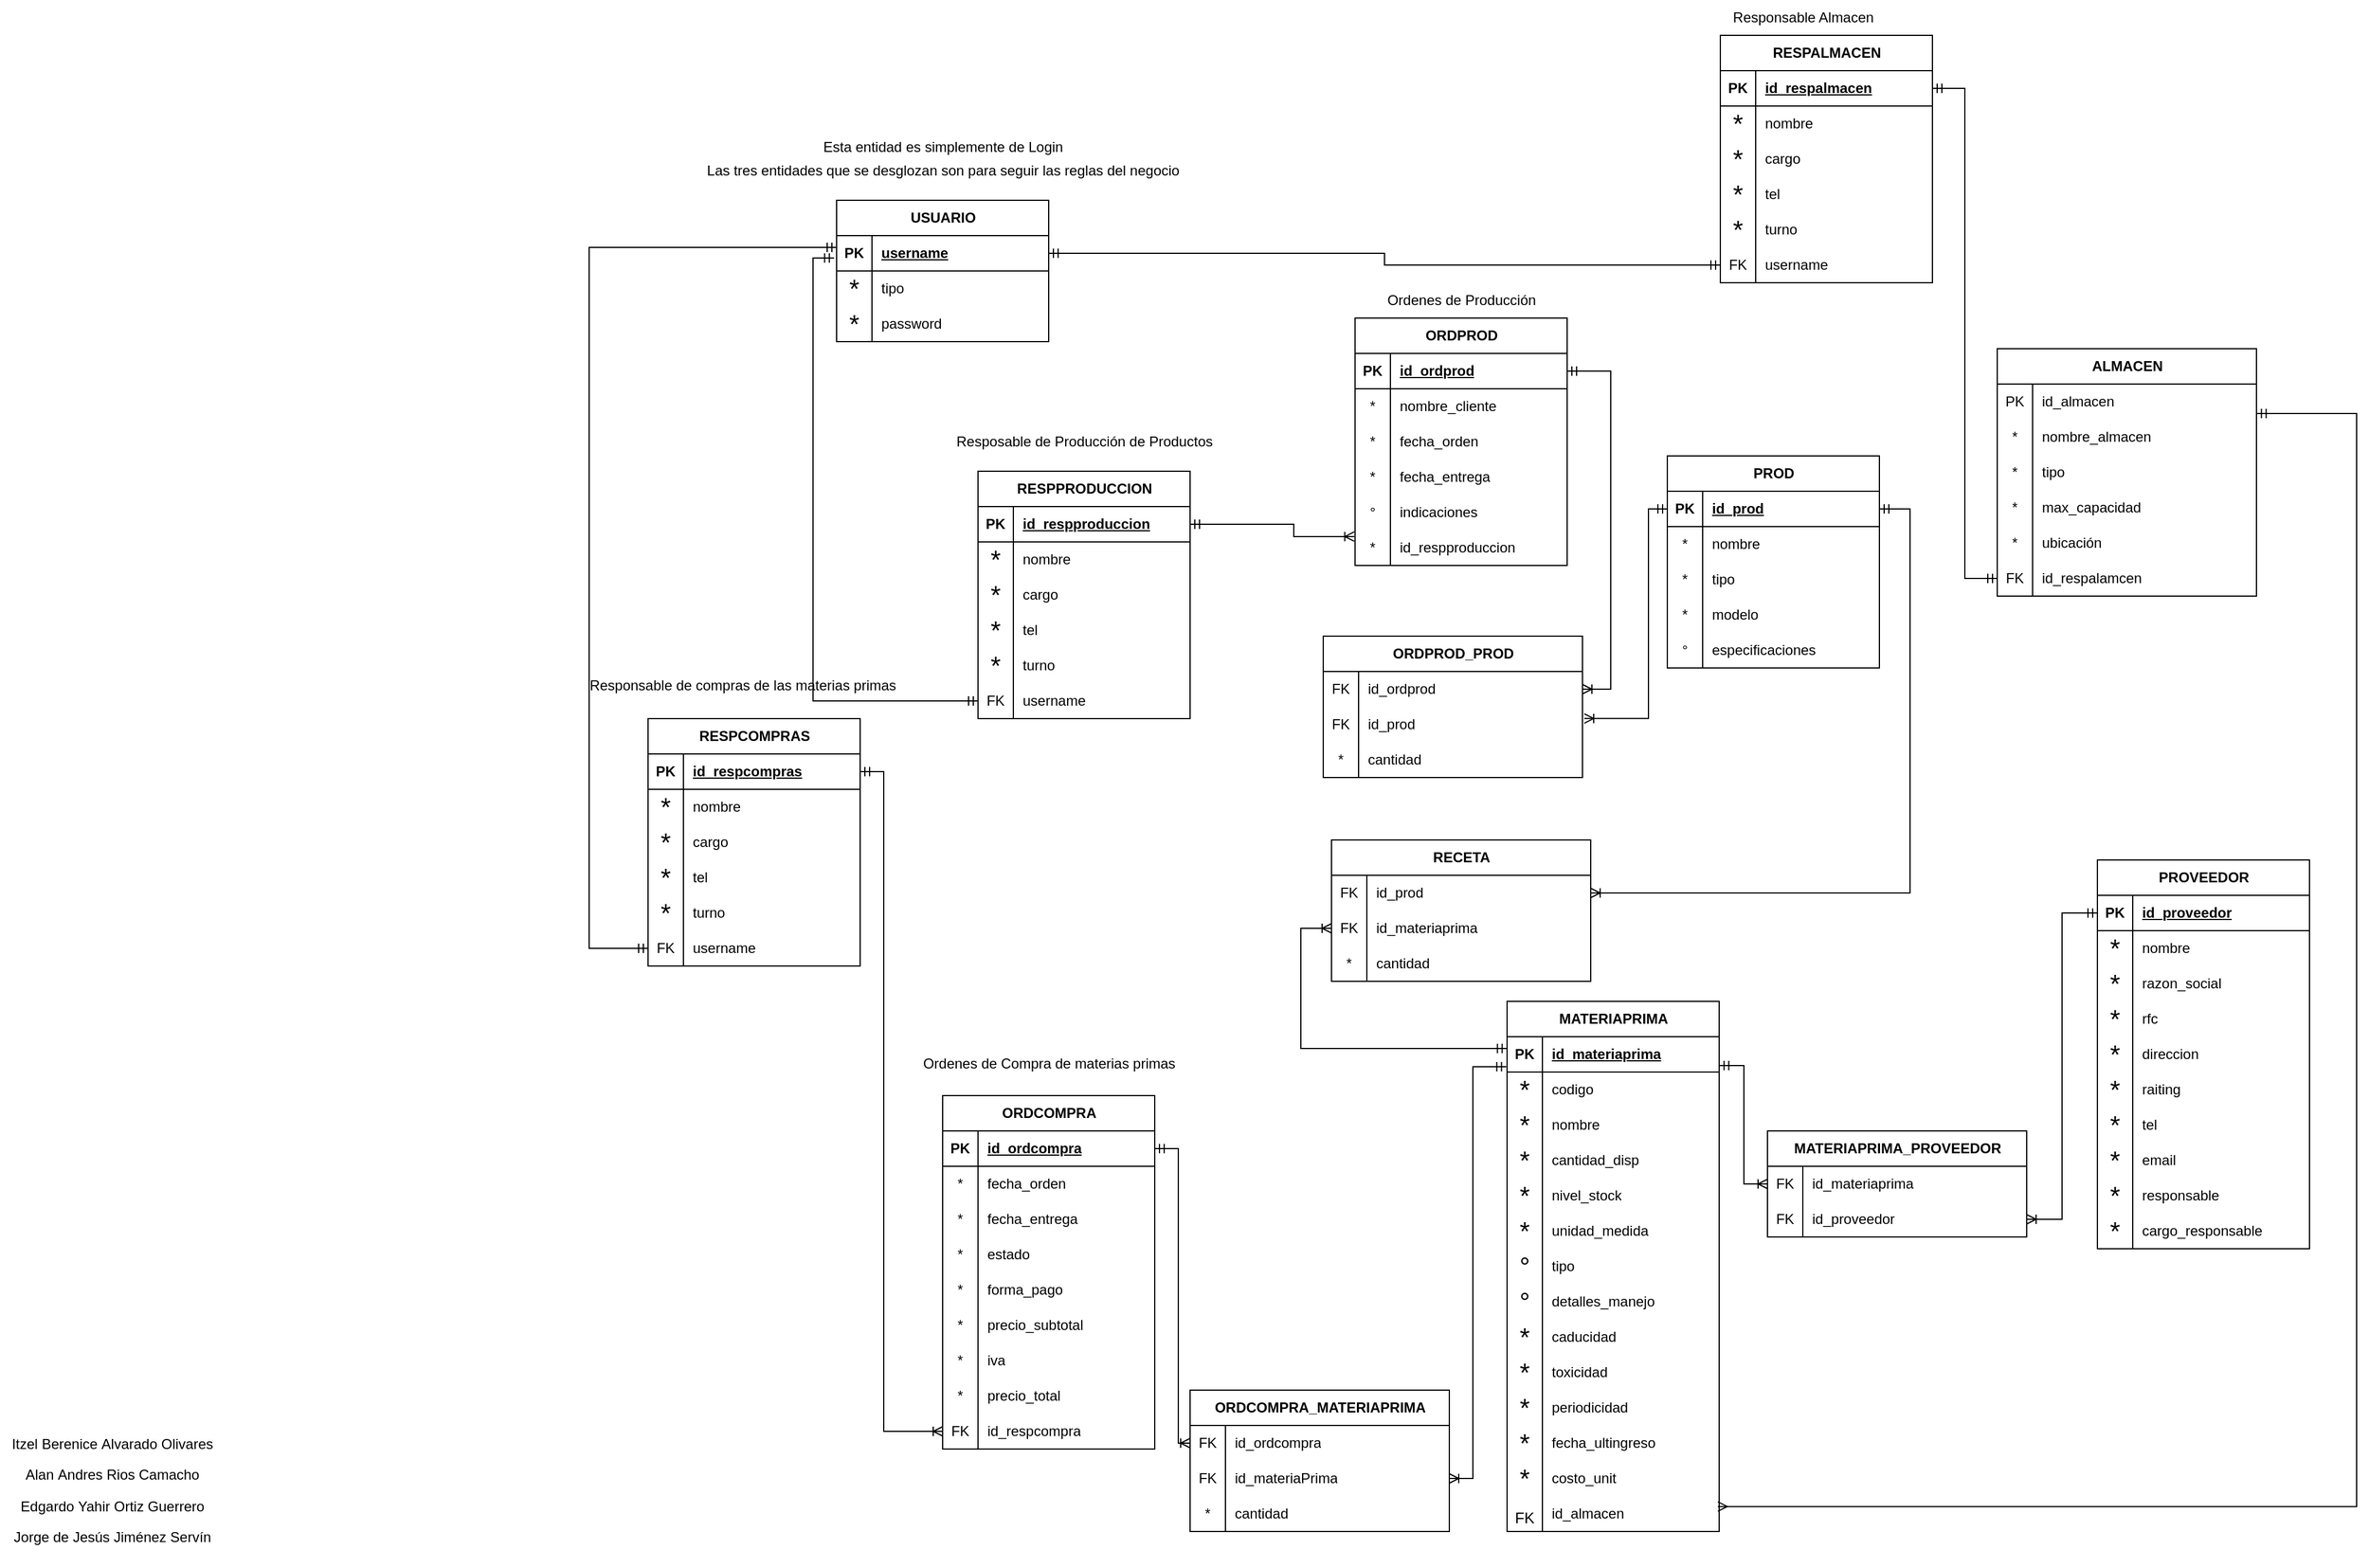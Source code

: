 <mxfile version="23.0.2" type="device">
  <diagram id="C5RBs43oDa-KdzZeNtuy" name="Page-1">
    <mxGraphModel dx="1554" dy="839" grid="0" gridSize="10" guides="1" tooltips="1" connect="1" arrows="1" fold="1" page="0" pageScale="1" pageWidth="827" pageHeight="1169" math="0" shadow="0">
      <root>
        <mxCell id="WIyWlLk6GJQsqaUBKTNV-0" />
        <mxCell id="WIyWlLk6GJQsqaUBKTNV-1" parent="WIyWlLk6GJQsqaUBKTNV-0" />
        <mxCell id="Xvd0m6O5CZdhGB9QYuj8-0" value="USUARIO" style="shape=table;startSize=30;container=1;collapsible=1;childLayout=tableLayout;fixedRows=1;rowLines=0;fontStyle=1;align=center;resizeLast=1;html=1;" parent="WIyWlLk6GJQsqaUBKTNV-1" vertex="1">
          <mxGeometry x="40" y="-60" width="180" height="120" as="geometry" />
        </mxCell>
        <mxCell id="Xvd0m6O5CZdhGB9QYuj8-1" value="" style="shape=tableRow;horizontal=0;startSize=0;swimlaneHead=0;swimlaneBody=0;fillColor=none;collapsible=0;dropTarget=0;points=[[0,0.5],[1,0.5]];portConstraint=eastwest;top=0;left=0;right=0;bottom=1;" parent="Xvd0m6O5CZdhGB9QYuj8-0" vertex="1">
          <mxGeometry y="30" width="180" height="30" as="geometry" />
        </mxCell>
        <mxCell id="Xvd0m6O5CZdhGB9QYuj8-2" value="PK" style="shape=partialRectangle;connectable=0;fillColor=none;top=0;left=0;bottom=0;right=0;fontStyle=1;overflow=hidden;whiteSpace=wrap;html=1;" parent="Xvd0m6O5CZdhGB9QYuj8-1" vertex="1">
          <mxGeometry width="30" height="30" as="geometry">
            <mxRectangle width="30" height="30" as="alternateBounds" />
          </mxGeometry>
        </mxCell>
        <mxCell id="Xvd0m6O5CZdhGB9QYuj8-3" value="username" style="shape=partialRectangle;connectable=0;fillColor=none;top=0;left=0;bottom=0;right=0;align=left;spacingLeft=6;fontStyle=5;overflow=hidden;whiteSpace=wrap;html=1;" parent="Xvd0m6O5CZdhGB9QYuj8-1" vertex="1">
          <mxGeometry x="30" width="150" height="30" as="geometry">
            <mxRectangle width="150" height="30" as="alternateBounds" />
          </mxGeometry>
        </mxCell>
        <mxCell id="Xvd0m6O5CZdhGB9QYuj8-4" value="" style="shape=tableRow;horizontal=0;startSize=0;swimlaneHead=0;swimlaneBody=0;fillColor=none;collapsible=0;dropTarget=0;points=[[0,0.5],[1,0.5]];portConstraint=eastwest;top=0;left=0;right=0;bottom=0;" parent="Xvd0m6O5CZdhGB9QYuj8-0" vertex="1">
          <mxGeometry y="60" width="180" height="30" as="geometry" />
        </mxCell>
        <mxCell id="Xvd0m6O5CZdhGB9QYuj8-5" value="*" style="shape=partialRectangle;connectable=0;fillColor=none;top=0;left=0;bottom=0;right=0;editable=1;overflow=hidden;whiteSpace=wrap;html=1;fontSize=22;" parent="Xvd0m6O5CZdhGB9QYuj8-4" vertex="1">
          <mxGeometry width="30" height="30" as="geometry">
            <mxRectangle width="30" height="30" as="alternateBounds" />
          </mxGeometry>
        </mxCell>
        <mxCell id="Xvd0m6O5CZdhGB9QYuj8-6" value="tipo" style="shape=partialRectangle;connectable=0;fillColor=none;top=0;left=0;bottom=0;right=0;align=left;spacingLeft=6;overflow=hidden;whiteSpace=wrap;html=1;" parent="Xvd0m6O5CZdhGB9QYuj8-4" vertex="1">
          <mxGeometry x="30" width="150" height="30" as="geometry">
            <mxRectangle width="150" height="30" as="alternateBounds" />
          </mxGeometry>
        </mxCell>
        <mxCell id="Xvd0m6O5CZdhGB9QYuj8-7" value="" style="shape=tableRow;horizontal=0;startSize=0;swimlaneHead=0;swimlaneBody=0;fillColor=none;collapsible=0;dropTarget=0;points=[[0,0.5],[1,0.5]];portConstraint=eastwest;top=0;left=0;right=0;bottom=0;" parent="Xvd0m6O5CZdhGB9QYuj8-0" vertex="1">
          <mxGeometry y="90" width="180" height="30" as="geometry" />
        </mxCell>
        <mxCell id="Xvd0m6O5CZdhGB9QYuj8-8" value="*" style="shape=partialRectangle;connectable=0;fillColor=none;top=0;left=0;bottom=0;right=0;editable=1;overflow=hidden;whiteSpace=wrap;html=1;fontSize=22;" parent="Xvd0m6O5CZdhGB9QYuj8-7" vertex="1">
          <mxGeometry width="30" height="30" as="geometry">
            <mxRectangle width="30" height="30" as="alternateBounds" />
          </mxGeometry>
        </mxCell>
        <mxCell id="Xvd0m6O5CZdhGB9QYuj8-9" value="password" style="shape=partialRectangle;connectable=0;fillColor=none;top=0;left=0;bottom=0;right=0;align=left;spacingLeft=6;overflow=hidden;whiteSpace=wrap;html=1;" parent="Xvd0m6O5CZdhGB9QYuj8-7" vertex="1">
          <mxGeometry x="30" width="150" height="30" as="geometry">
            <mxRectangle width="150" height="30" as="alternateBounds" />
          </mxGeometry>
        </mxCell>
        <mxCell id="Xvd0m6O5CZdhGB9QYuj8-13" value="MATERIAPRIMA" style="shape=table;startSize=30;container=1;collapsible=1;childLayout=tableLayout;fixedRows=1;rowLines=0;fontStyle=1;align=center;resizeLast=1;html=1;" parent="WIyWlLk6GJQsqaUBKTNV-1" vertex="1">
          <mxGeometry x="609" y="620" width="180" height="450" as="geometry" />
        </mxCell>
        <mxCell id="Xvd0m6O5CZdhGB9QYuj8-14" value="" style="shape=tableRow;horizontal=0;startSize=0;swimlaneHead=0;swimlaneBody=0;fillColor=none;collapsible=0;dropTarget=0;points=[[0,0.5],[1,0.5]];portConstraint=eastwest;top=0;left=0;right=0;bottom=1;" parent="Xvd0m6O5CZdhGB9QYuj8-13" vertex="1">
          <mxGeometry y="30" width="180" height="30" as="geometry" />
        </mxCell>
        <mxCell id="Xvd0m6O5CZdhGB9QYuj8-15" value="PK" style="shape=partialRectangle;connectable=0;fillColor=none;top=0;left=0;bottom=0;right=0;fontStyle=1;overflow=hidden;whiteSpace=wrap;html=1;" parent="Xvd0m6O5CZdhGB9QYuj8-14" vertex="1">
          <mxGeometry width="30" height="30" as="geometry">
            <mxRectangle width="30" height="30" as="alternateBounds" />
          </mxGeometry>
        </mxCell>
        <mxCell id="Xvd0m6O5CZdhGB9QYuj8-16" value="id_materiaprima" style="shape=partialRectangle;connectable=0;fillColor=none;top=0;left=0;bottom=0;right=0;align=left;spacingLeft=6;fontStyle=5;overflow=hidden;whiteSpace=wrap;html=1;" parent="Xvd0m6O5CZdhGB9QYuj8-14" vertex="1">
          <mxGeometry x="30" width="150" height="30" as="geometry">
            <mxRectangle width="150" height="30" as="alternateBounds" />
          </mxGeometry>
        </mxCell>
        <mxCell id="Xvd0m6O5CZdhGB9QYuj8-17" value="" style="shape=tableRow;horizontal=0;startSize=0;swimlaneHead=0;swimlaneBody=0;fillColor=none;collapsible=0;dropTarget=0;points=[[0,0.5],[1,0.5]];portConstraint=eastwest;top=0;left=0;right=0;bottom=0;" parent="Xvd0m6O5CZdhGB9QYuj8-13" vertex="1">
          <mxGeometry y="60" width="180" height="30" as="geometry" />
        </mxCell>
        <mxCell id="Xvd0m6O5CZdhGB9QYuj8-18" value="*" style="shape=partialRectangle;connectable=0;fillColor=none;top=0;left=0;bottom=0;right=0;editable=1;overflow=hidden;whiteSpace=wrap;html=1;fontSize=22;" parent="Xvd0m6O5CZdhGB9QYuj8-17" vertex="1">
          <mxGeometry width="30" height="30" as="geometry">
            <mxRectangle width="30" height="30" as="alternateBounds" />
          </mxGeometry>
        </mxCell>
        <mxCell id="Xvd0m6O5CZdhGB9QYuj8-19" value="codigo" style="shape=partialRectangle;connectable=0;fillColor=none;top=0;left=0;bottom=0;right=0;align=left;spacingLeft=6;overflow=hidden;whiteSpace=wrap;html=1;" parent="Xvd0m6O5CZdhGB9QYuj8-17" vertex="1">
          <mxGeometry x="30" width="150" height="30" as="geometry">
            <mxRectangle width="150" height="30" as="alternateBounds" />
          </mxGeometry>
        </mxCell>
        <mxCell id="Xvd0m6O5CZdhGB9QYuj8-20" value="" style="shape=tableRow;horizontal=0;startSize=0;swimlaneHead=0;swimlaneBody=0;fillColor=none;collapsible=0;dropTarget=0;points=[[0,0.5],[1,0.5]];portConstraint=eastwest;top=0;left=0;right=0;bottom=0;" parent="Xvd0m6O5CZdhGB9QYuj8-13" vertex="1">
          <mxGeometry y="90" width="180" height="30" as="geometry" />
        </mxCell>
        <mxCell id="Xvd0m6O5CZdhGB9QYuj8-21" value="*" style="shape=partialRectangle;connectable=0;fillColor=none;top=0;left=0;bottom=0;right=0;editable=1;overflow=hidden;whiteSpace=wrap;html=1;fontSize=22;" parent="Xvd0m6O5CZdhGB9QYuj8-20" vertex="1">
          <mxGeometry width="30" height="30" as="geometry">
            <mxRectangle width="30" height="30" as="alternateBounds" />
          </mxGeometry>
        </mxCell>
        <mxCell id="Xvd0m6O5CZdhGB9QYuj8-22" value="nombre" style="shape=partialRectangle;connectable=0;fillColor=none;top=0;left=0;bottom=0;right=0;align=left;spacingLeft=6;overflow=hidden;whiteSpace=wrap;html=1;" parent="Xvd0m6O5CZdhGB9QYuj8-20" vertex="1">
          <mxGeometry x="30" width="150" height="30" as="geometry">
            <mxRectangle width="150" height="30" as="alternateBounds" />
          </mxGeometry>
        </mxCell>
        <mxCell id="Xvd0m6O5CZdhGB9QYuj8-23" value="" style="shape=tableRow;horizontal=0;startSize=0;swimlaneHead=0;swimlaneBody=0;fillColor=none;collapsible=0;dropTarget=0;points=[[0,0.5],[1,0.5]];portConstraint=eastwest;top=0;left=0;right=0;bottom=0;" parent="Xvd0m6O5CZdhGB9QYuj8-13" vertex="1">
          <mxGeometry y="120" width="180" height="30" as="geometry" />
        </mxCell>
        <mxCell id="Xvd0m6O5CZdhGB9QYuj8-24" value="*" style="shape=partialRectangle;connectable=0;fillColor=none;top=0;left=0;bottom=0;right=0;editable=1;overflow=hidden;whiteSpace=wrap;html=1;fontSize=22;" parent="Xvd0m6O5CZdhGB9QYuj8-23" vertex="1">
          <mxGeometry width="30" height="30" as="geometry">
            <mxRectangle width="30" height="30" as="alternateBounds" />
          </mxGeometry>
        </mxCell>
        <mxCell id="Xvd0m6O5CZdhGB9QYuj8-25" value="cantidad_disp" style="shape=partialRectangle;connectable=0;fillColor=none;top=0;left=0;bottom=0;right=0;align=left;spacingLeft=6;overflow=hidden;whiteSpace=wrap;html=1;" parent="Xvd0m6O5CZdhGB9QYuj8-23" vertex="1">
          <mxGeometry x="30" width="150" height="30" as="geometry">
            <mxRectangle width="150" height="30" as="alternateBounds" />
          </mxGeometry>
        </mxCell>
        <mxCell id="Xvd0m6O5CZdhGB9QYuj8-148" style="shape=tableRow;horizontal=0;startSize=0;swimlaneHead=0;swimlaneBody=0;fillColor=none;collapsible=0;dropTarget=0;points=[[0,0.5],[1,0.5]];portConstraint=eastwest;top=0;left=0;right=0;bottom=0;" parent="Xvd0m6O5CZdhGB9QYuj8-13" vertex="1">
          <mxGeometry y="150" width="180" height="30" as="geometry" />
        </mxCell>
        <mxCell id="Xvd0m6O5CZdhGB9QYuj8-149" value="*" style="shape=partialRectangle;connectable=0;fillColor=none;top=0;left=0;bottom=0;right=0;editable=1;overflow=hidden;whiteSpace=wrap;html=1;fontSize=22;" parent="Xvd0m6O5CZdhGB9QYuj8-148" vertex="1">
          <mxGeometry width="30" height="30" as="geometry">
            <mxRectangle width="30" height="30" as="alternateBounds" />
          </mxGeometry>
        </mxCell>
        <mxCell id="Xvd0m6O5CZdhGB9QYuj8-150" value="nivel_stock" style="shape=partialRectangle;connectable=0;fillColor=none;top=0;left=0;bottom=0;right=0;align=left;spacingLeft=6;overflow=hidden;whiteSpace=wrap;html=1;" parent="Xvd0m6O5CZdhGB9QYuj8-148" vertex="1">
          <mxGeometry x="30" width="150" height="30" as="geometry">
            <mxRectangle width="150" height="30" as="alternateBounds" />
          </mxGeometry>
        </mxCell>
        <mxCell id="Xvd0m6O5CZdhGB9QYuj8-151" style="shape=tableRow;horizontal=0;startSize=0;swimlaneHead=0;swimlaneBody=0;fillColor=none;collapsible=0;dropTarget=0;points=[[0,0.5],[1,0.5]];portConstraint=eastwest;top=0;left=0;right=0;bottom=0;" parent="Xvd0m6O5CZdhGB9QYuj8-13" vertex="1">
          <mxGeometry y="180" width="180" height="30" as="geometry" />
        </mxCell>
        <mxCell id="Xvd0m6O5CZdhGB9QYuj8-152" value="*" style="shape=partialRectangle;connectable=0;fillColor=none;top=0;left=0;bottom=0;right=0;editable=1;overflow=hidden;whiteSpace=wrap;html=1;fontSize=22;" parent="Xvd0m6O5CZdhGB9QYuj8-151" vertex="1">
          <mxGeometry width="30" height="30" as="geometry">
            <mxRectangle width="30" height="30" as="alternateBounds" />
          </mxGeometry>
        </mxCell>
        <mxCell id="Xvd0m6O5CZdhGB9QYuj8-153" value="unidad_medida" style="shape=partialRectangle;connectable=0;fillColor=none;top=0;left=0;bottom=0;right=0;align=left;spacingLeft=6;overflow=hidden;whiteSpace=wrap;html=1;" parent="Xvd0m6O5CZdhGB9QYuj8-151" vertex="1">
          <mxGeometry x="30" width="150" height="30" as="geometry">
            <mxRectangle width="150" height="30" as="alternateBounds" />
          </mxGeometry>
        </mxCell>
        <mxCell id="Xvd0m6O5CZdhGB9QYuj8-154" style="shape=tableRow;horizontal=0;startSize=0;swimlaneHead=0;swimlaneBody=0;fillColor=none;collapsible=0;dropTarget=0;points=[[0,0.5],[1,0.5]];portConstraint=eastwest;top=0;left=0;right=0;bottom=0;" parent="Xvd0m6O5CZdhGB9QYuj8-13" vertex="1">
          <mxGeometry y="210" width="180" height="30" as="geometry" />
        </mxCell>
        <mxCell id="Xvd0m6O5CZdhGB9QYuj8-155" value="°" style="shape=partialRectangle;connectable=0;fillColor=none;top=0;left=0;bottom=0;right=0;editable=1;overflow=hidden;whiteSpace=wrap;html=1;fontSize=22;" parent="Xvd0m6O5CZdhGB9QYuj8-154" vertex="1">
          <mxGeometry width="30" height="30" as="geometry">
            <mxRectangle width="30" height="30" as="alternateBounds" />
          </mxGeometry>
        </mxCell>
        <mxCell id="Xvd0m6O5CZdhGB9QYuj8-156" value="tipo" style="shape=partialRectangle;connectable=0;fillColor=none;top=0;left=0;bottom=0;right=0;align=left;spacingLeft=6;overflow=hidden;whiteSpace=wrap;html=1;" parent="Xvd0m6O5CZdhGB9QYuj8-154" vertex="1">
          <mxGeometry x="30" width="150" height="30" as="geometry">
            <mxRectangle width="150" height="30" as="alternateBounds" />
          </mxGeometry>
        </mxCell>
        <mxCell id="Xvd0m6O5CZdhGB9QYuj8-157" style="shape=tableRow;horizontal=0;startSize=0;swimlaneHead=0;swimlaneBody=0;fillColor=none;collapsible=0;dropTarget=0;points=[[0,0.5],[1,0.5]];portConstraint=eastwest;top=0;left=0;right=0;bottom=0;" parent="Xvd0m6O5CZdhGB9QYuj8-13" vertex="1">
          <mxGeometry y="240" width="180" height="30" as="geometry" />
        </mxCell>
        <mxCell id="Xvd0m6O5CZdhGB9QYuj8-158" value="°" style="shape=partialRectangle;connectable=0;fillColor=none;top=0;left=0;bottom=0;right=0;editable=1;overflow=hidden;whiteSpace=wrap;html=1;fontSize=22;" parent="Xvd0m6O5CZdhGB9QYuj8-157" vertex="1">
          <mxGeometry width="30" height="30" as="geometry">
            <mxRectangle width="30" height="30" as="alternateBounds" />
          </mxGeometry>
        </mxCell>
        <mxCell id="Xvd0m6O5CZdhGB9QYuj8-159" value="detalles_manejo" style="shape=partialRectangle;connectable=0;fillColor=none;top=0;left=0;bottom=0;right=0;align=left;spacingLeft=6;overflow=hidden;whiteSpace=wrap;html=1;" parent="Xvd0m6O5CZdhGB9QYuj8-157" vertex="1">
          <mxGeometry x="30" width="150" height="30" as="geometry">
            <mxRectangle width="150" height="30" as="alternateBounds" />
          </mxGeometry>
        </mxCell>
        <mxCell id="Xvd0m6O5CZdhGB9QYuj8-160" style="shape=tableRow;horizontal=0;startSize=0;swimlaneHead=0;swimlaneBody=0;fillColor=none;collapsible=0;dropTarget=0;points=[[0,0.5],[1,0.5]];portConstraint=eastwest;top=0;left=0;right=0;bottom=0;" parent="Xvd0m6O5CZdhGB9QYuj8-13" vertex="1">
          <mxGeometry y="270" width="180" height="30" as="geometry" />
        </mxCell>
        <mxCell id="Xvd0m6O5CZdhGB9QYuj8-161" value="*" style="shape=partialRectangle;connectable=0;fillColor=none;top=0;left=0;bottom=0;right=0;editable=1;overflow=hidden;whiteSpace=wrap;html=1;fontSize=22;" parent="Xvd0m6O5CZdhGB9QYuj8-160" vertex="1">
          <mxGeometry width="30" height="30" as="geometry">
            <mxRectangle width="30" height="30" as="alternateBounds" />
          </mxGeometry>
        </mxCell>
        <mxCell id="Xvd0m6O5CZdhGB9QYuj8-162" value="caducidad" style="shape=partialRectangle;connectable=0;fillColor=none;top=0;left=0;bottom=0;right=0;align=left;spacingLeft=6;overflow=hidden;whiteSpace=wrap;html=1;" parent="Xvd0m6O5CZdhGB9QYuj8-160" vertex="1">
          <mxGeometry x="30" width="150" height="30" as="geometry">
            <mxRectangle width="150" height="30" as="alternateBounds" />
          </mxGeometry>
        </mxCell>
        <mxCell id="Xvd0m6O5CZdhGB9QYuj8-163" style="shape=tableRow;horizontal=0;startSize=0;swimlaneHead=0;swimlaneBody=0;fillColor=none;collapsible=0;dropTarget=0;points=[[0,0.5],[1,0.5]];portConstraint=eastwest;top=0;left=0;right=0;bottom=0;" parent="Xvd0m6O5CZdhGB9QYuj8-13" vertex="1">
          <mxGeometry y="300" width="180" height="30" as="geometry" />
        </mxCell>
        <mxCell id="Xvd0m6O5CZdhGB9QYuj8-164" value="*" style="shape=partialRectangle;connectable=0;fillColor=none;top=0;left=0;bottom=0;right=0;editable=1;overflow=hidden;whiteSpace=wrap;html=1;fontSize=22;" parent="Xvd0m6O5CZdhGB9QYuj8-163" vertex="1">
          <mxGeometry width="30" height="30" as="geometry">
            <mxRectangle width="30" height="30" as="alternateBounds" />
          </mxGeometry>
        </mxCell>
        <mxCell id="Xvd0m6O5CZdhGB9QYuj8-165" value="toxicidad" style="shape=partialRectangle;connectable=0;fillColor=none;top=0;left=0;bottom=0;right=0;align=left;spacingLeft=6;overflow=hidden;whiteSpace=wrap;html=1;" parent="Xvd0m6O5CZdhGB9QYuj8-163" vertex="1">
          <mxGeometry x="30" width="150" height="30" as="geometry">
            <mxRectangle width="150" height="30" as="alternateBounds" />
          </mxGeometry>
        </mxCell>
        <mxCell id="Xvd0m6O5CZdhGB9QYuj8-185" style="shape=tableRow;horizontal=0;startSize=0;swimlaneHead=0;swimlaneBody=0;fillColor=none;collapsible=0;dropTarget=0;points=[[0,0.5],[1,0.5]];portConstraint=eastwest;top=0;left=0;right=0;bottom=0;" parent="Xvd0m6O5CZdhGB9QYuj8-13" vertex="1">
          <mxGeometry y="330" width="180" height="30" as="geometry" />
        </mxCell>
        <mxCell id="Xvd0m6O5CZdhGB9QYuj8-186" value="*" style="shape=partialRectangle;connectable=0;fillColor=none;top=0;left=0;bottom=0;right=0;editable=1;overflow=hidden;whiteSpace=wrap;html=1;fontSize=22;" parent="Xvd0m6O5CZdhGB9QYuj8-185" vertex="1">
          <mxGeometry width="30" height="30" as="geometry">
            <mxRectangle width="30" height="30" as="alternateBounds" />
          </mxGeometry>
        </mxCell>
        <mxCell id="Xvd0m6O5CZdhGB9QYuj8-187" value="periodicidad" style="shape=partialRectangle;connectable=0;fillColor=none;top=0;left=0;bottom=0;right=0;align=left;spacingLeft=6;overflow=hidden;whiteSpace=wrap;html=1;" parent="Xvd0m6O5CZdhGB9QYuj8-185" vertex="1">
          <mxGeometry x="30" width="150" height="30" as="geometry">
            <mxRectangle width="150" height="30" as="alternateBounds" />
          </mxGeometry>
        </mxCell>
        <mxCell id="uc-0pewv7K44hk8Csjws-39" style="shape=tableRow;horizontal=0;startSize=0;swimlaneHead=0;swimlaneBody=0;fillColor=none;collapsible=0;dropTarget=0;points=[[0,0.5],[1,0.5]];portConstraint=eastwest;top=0;left=0;right=0;bottom=0;" parent="Xvd0m6O5CZdhGB9QYuj8-13" vertex="1">
          <mxGeometry y="360" width="180" height="30" as="geometry" />
        </mxCell>
        <mxCell id="uc-0pewv7K44hk8Csjws-40" value="*" style="shape=partialRectangle;connectable=0;fillColor=none;top=0;left=0;bottom=0;right=0;editable=1;overflow=hidden;whiteSpace=wrap;html=1;fontSize=22;" parent="uc-0pewv7K44hk8Csjws-39" vertex="1">
          <mxGeometry width="30" height="30" as="geometry">
            <mxRectangle width="30" height="30" as="alternateBounds" />
          </mxGeometry>
        </mxCell>
        <mxCell id="uc-0pewv7K44hk8Csjws-41" value="fecha_ultingreso" style="shape=partialRectangle;connectable=0;fillColor=none;top=0;left=0;bottom=0;right=0;align=left;spacingLeft=6;overflow=hidden;whiteSpace=wrap;html=1;" parent="uc-0pewv7K44hk8Csjws-39" vertex="1">
          <mxGeometry x="30" width="150" height="30" as="geometry">
            <mxRectangle width="150" height="30" as="alternateBounds" />
          </mxGeometry>
        </mxCell>
        <mxCell id="uc-0pewv7K44hk8Csjws-42" style="shape=tableRow;horizontal=0;startSize=0;swimlaneHead=0;swimlaneBody=0;fillColor=none;collapsible=0;dropTarget=0;points=[[0,0.5],[1,0.5]];portConstraint=eastwest;top=0;left=0;right=0;bottom=0;" parent="Xvd0m6O5CZdhGB9QYuj8-13" vertex="1">
          <mxGeometry y="390" width="180" height="30" as="geometry" />
        </mxCell>
        <mxCell id="uc-0pewv7K44hk8Csjws-43" value="*" style="shape=partialRectangle;connectable=0;fillColor=none;top=0;left=0;bottom=0;right=0;editable=1;overflow=hidden;whiteSpace=wrap;html=1;fontSize=22;" parent="uc-0pewv7K44hk8Csjws-42" vertex="1">
          <mxGeometry width="30" height="30" as="geometry">
            <mxRectangle width="30" height="30" as="alternateBounds" />
          </mxGeometry>
        </mxCell>
        <mxCell id="uc-0pewv7K44hk8Csjws-44" value="costo_unit" style="shape=partialRectangle;connectable=0;fillColor=none;top=0;left=0;bottom=0;right=0;align=left;spacingLeft=6;overflow=hidden;whiteSpace=wrap;html=1;" parent="uc-0pewv7K44hk8Csjws-42" vertex="1">
          <mxGeometry x="30" width="150" height="30" as="geometry">
            <mxRectangle width="150" height="30" as="alternateBounds" />
          </mxGeometry>
        </mxCell>
        <mxCell id="uc-0pewv7K44hk8Csjws-27" style="shape=tableRow;horizontal=0;startSize=0;swimlaneHead=0;swimlaneBody=0;fillColor=none;collapsible=0;dropTarget=0;points=[[0,0.5],[1,0.5]];portConstraint=eastwest;top=0;left=0;right=0;bottom=0;" parent="Xvd0m6O5CZdhGB9QYuj8-13" vertex="1">
          <mxGeometry y="420" width="180" height="30" as="geometry" />
        </mxCell>
        <mxCell id="uc-0pewv7K44hk8Csjws-28" value="&lt;font style=&quot;font-size: 13px;&quot;&gt;FK&lt;/font&gt;" style="shape=partialRectangle;connectable=0;fillColor=none;top=0;left=0;bottom=0;right=0;editable=1;overflow=hidden;whiteSpace=wrap;html=1;fontSize=22;" parent="uc-0pewv7K44hk8Csjws-27" vertex="1">
          <mxGeometry width="30" height="30" as="geometry">
            <mxRectangle width="30" height="30" as="alternateBounds" />
          </mxGeometry>
        </mxCell>
        <mxCell id="uc-0pewv7K44hk8Csjws-29" value="id_almacen" style="shape=partialRectangle;connectable=0;fillColor=none;top=0;left=0;bottom=0;right=0;align=left;spacingLeft=6;overflow=hidden;whiteSpace=wrap;html=1;" parent="uc-0pewv7K44hk8Csjws-27" vertex="1">
          <mxGeometry x="30" width="150" height="30" as="geometry">
            <mxRectangle width="150" height="30" as="alternateBounds" />
          </mxGeometry>
        </mxCell>
        <mxCell id="Xvd0m6O5CZdhGB9QYuj8-26" value="ORDCOMPRA" style="shape=table;startSize=30;container=1;collapsible=1;childLayout=tableLayout;fixedRows=1;rowLines=0;fontStyle=1;align=center;resizeLast=1;html=1;gradientColor=none;shadow=0;" parent="WIyWlLk6GJQsqaUBKTNV-1" vertex="1">
          <mxGeometry x="130" y="700" width="180" height="300" as="geometry">
            <mxRectangle x="250" y="430" width="130" height="30" as="alternateBounds" />
          </mxGeometry>
        </mxCell>
        <mxCell id="Xvd0m6O5CZdhGB9QYuj8-27" value="" style="shape=tableRow;horizontal=0;startSize=0;swimlaneHead=0;swimlaneBody=0;fillColor=none;collapsible=0;dropTarget=0;points=[[0,0.5],[1,0.5]];portConstraint=eastwest;top=0;left=0;right=0;bottom=1;" parent="Xvd0m6O5CZdhGB9QYuj8-26" vertex="1">
          <mxGeometry y="30" width="180" height="30" as="geometry" />
        </mxCell>
        <mxCell id="Xvd0m6O5CZdhGB9QYuj8-28" value="PK" style="shape=partialRectangle;connectable=0;fillColor=none;top=0;left=0;bottom=0;right=0;fontStyle=1;overflow=hidden;whiteSpace=wrap;html=1;" parent="Xvd0m6O5CZdhGB9QYuj8-27" vertex="1">
          <mxGeometry width="30" height="30" as="geometry">
            <mxRectangle width="30" height="30" as="alternateBounds" />
          </mxGeometry>
        </mxCell>
        <mxCell id="Xvd0m6O5CZdhGB9QYuj8-29" value="id_ordcompra" style="shape=partialRectangle;connectable=0;fillColor=none;top=0;left=0;bottom=0;right=0;align=left;spacingLeft=6;fontStyle=5;overflow=hidden;whiteSpace=wrap;html=1;" parent="Xvd0m6O5CZdhGB9QYuj8-27" vertex="1">
          <mxGeometry x="30" width="150" height="30" as="geometry">
            <mxRectangle width="150" height="30" as="alternateBounds" />
          </mxGeometry>
        </mxCell>
        <mxCell id="C2_2Po0UJGtZlukjBiYo-3" style="shape=tableRow;horizontal=0;startSize=0;swimlaneHead=0;swimlaneBody=0;fillColor=none;collapsible=0;dropTarget=0;points=[[0,0.5],[1,0.5]];portConstraint=eastwest;top=0;left=0;right=0;bottom=0;" parent="Xvd0m6O5CZdhGB9QYuj8-26" vertex="1">
          <mxGeometry y="60" width="180" height="30" as="geometry" />
        </mxCell>
        <mxCell id="C2_2Po0UJGtZlukjBiYo-4" value="*" style="shape=partialRectangle;connectable=0;fillColor=none;top=0;left=0;bottom=0;right=0;editable=1;overflow=hidden;whiteSpace=wrap;html=1;" parent="C2_2Po0UJGtZlukjBiYo-3" vertex="1">
          <mxGeometry width="30" height="30" as="geometry">
            <mxRectangle width="30" height="30" as="alternateBounds" />
          </mxGeometry>
        </mxCell>
        <mxCell id="C2_2Po0UJGtZlukjBiYo-5" value="fecha_orden" style="shape=partialRectangle;connectable=0;fillColor=none;top=0;left=0;bottom=0;right=0;align=left;spacingLeft=6;overflow=hidden;whiteSpace=wrap;html=1;" parent="C2_2Po0UJGtZlukjBiYo-3" vertex="1">
          <mxGeometry x="30" width="150" height="30" as="geometry">
            <mxRectangle width="150" height="30" as="alternateBounds" />
          </mxGeometry>
        </mxCell>
        <mxCell id="Xvd0m6O5CZdhGB9QYuj8-33" value="" style="shape=tableRow;horizontal=0;startSize=0;swimlaneHead=0;swimlaneBody=0;fillColor=none;collapsible=0;dropTarget=0;points=[[0,0.5],[1,0.5]];portConstraint=eastwest;top=0;left=0;right=0;bottom=0;" parent="Xvd0m6O5CZdhGB9QYuj8-26" vertex="1">
          <mxGeometry y="90" width="180" height="30" as="geometry" />
        </mxCell>
        <mxCell id="Xvd0m6O5CZdhGB9QYuj8-34" value="*" style="shape=partialRectangle;connectable=0;fillColor=none;top=0;left=0;bottom=0;right=0;editable=1;overflow=hidden;whiteSpace=wrap;html=1;" parent="Xvd0m6O5CZdhGB9QYuj8-33" vertex="1">
          <mxGeometry width="30" height="30" as="geometry">
            <mxRectangle width="30" height="30" as="alternateBounds" />
          </mxGeometry>
        </mxCell>
        <mxCell id="Xvd0m6O5CZdhGB9QYuj8-35" value="fecha_entrega" style="shape=partialRectangle;connectable=0;fillColor=none;top=0;left=0;bottom=0;right=0;align=left;spacingLeft=6;overflow=hidden;whiteSpace=wrap;html=1;" parent="Xvd0m6O5CZdhGB9QYuj8-33" vertex="1">
          <mxGeometry x="30" width="150" height="30" as="geometry">
            <mxRectangle width="150" height="30" as="alternateBounds" />
          </mxGeometry>
        </mxCell>
        <mxCell id="C2_2Po0UJGtZlukjBiYo-0" style="shape=tableRow;horizontal=0;startSize=0;swimlaneHead=0;swimlaneBody=0;fillColor=none;collapsible=0;dropTarget=0;points=[[0,0.5],[1,0.5]];portConstraint=eastwest;top=0;left=0;right=0;bottom=0;" parent="Xvd0m6O5CZdhGB9QYuj8-26" vertex="1">
          <mxGeometry y="120" width="180" height="30" as="geometry" />
        </mxCell>
        <mxCell id="C2_2Po0UJGtZlukjBiYo-1" value="*" style="shape=partialRectangle;connectable=0;fillColor=none;top=0;left=0;bottom=0;right=0;editable=1;overflow=hidden;whiteSpace=wrap;html=1;" parent="C2_2Po0UJGtZlukjBiYo-0" vertex="1">
          <mxGeometry width="30" height="30" as="geometry">
            <mxRectangle width="30" height="30" as="alternateBounds" />
          </mxGeometry>
        </mxCell>
        <mxCell id="C2_2Po0UJGtZlukjBiYo-2" value="estado" style="shape=partialRectangle;connectable=0;fillColor=none;top=0;left=0;bottom=0;right=0;align=left;spacingLeft=6;overflow=hidden;whiteSpace=wrap;html=1;" parent="C2_2Po0UJGtZlukjBiYo-0" vertex="1">
          <mxGeometry x="30" width="150" height="30" as="geometry">
            <mxRectangle width="150" height="30" as="alternateBounds" />
          </mxGeometry>
        </mxCell>
        <mxCell id="uc-0pewv7K44hk8Csjws-33" style="shape=tableRow;horizontal=0;startSize=0;swimlaneHead=0;swimlaneBody=0;fillColor=none;collapsible=0;dropTarget=0;points=[[0,0.5],[1,0.5]];portConstraint=eastwest;top=0;left=0;right=0;bottom=0;" parent="Xvd0m6O5CZdhGB9QYuj8-26" vertex="1">
          <mxGeometry y="150" width="180" height="30" as="geometry" />
        </mxCell>
        <mxCell id="uc-0pewv7K44hk8Csjws-34" value="*" style="shape=partialRectangle;connectable=0;fillColor=none;top=0;left=0;bottom=0;right=0;editable=1;overflow=hidden;whiteSpace=wrap;html=1;" parent="uc-0pewv7K44hk8Csjws-33" vertex="1">
          <mxGeometry width="30" height="30" as="geometry">
            <mxRectangle width="30" height="30" as="alternateBounds" />
          </mxGeometry>
        </mxCell>
        <mxCell id="uc-0pewv7K44hk8Csjws-35" value="forma_pago" style="shape=partialRectangle;connectable=0;fillColor=none;top=0;left=0;bottom=0;right=0;align=left;spacingLeft=6;overflow=hidden;whiteSpace=wrap;html=1;" parent="uc-0pewv7K44hk8Csjws-33" vertex="1">
          <mxGeometry x="30" width="150" height="30" as="geometry">
            <mxRectangle width="150" height="30" as="alternateBounds" />
          </mxGeometry>
        </mxCell>
        <mxCell id="uc-0pewv7K44hk8Csjws-36" style="shape=tableRow;horizontal=0;startSize=0;swimlaneHead=0;swimlaneBody=0;fillColor=none;collapsible=0;dropTarget=0;points=[[0,0.5],[1,0.5]];portConstraint=eastwest;top=0;left=0;right=0;bottom=0;" parent="Xvd0m6O5CZdhGB9QYuj8-26" vertex="1">
          <mxGeometry y="180" width="180" height="30" as="geometry" />
        </mxCell>
        <mxCell id="uc-0pewv7K44hk8Csjws-37" value="*" style="shape=partialRectangle;connectable=0;fillColor=none;top=0;left=0;bottom=0;right=0;editable=1;overflow=hidden;whiteSpace=wrap;html=1;" parent="uc-0pewv7K44hk8Csjws-36" vertex="1">
          <mxGeometry width="30" height="30" as="geometry">
            <mxRectangle width="30" height="30" as="alternateBounds" />
          </mxGeometry>
        </mxCell>
        <mxCell id="uc-0pewv7K44hk8Csjws-38" value="precio_subtotal" style="shape=partialRectangle;connectable=0;fillColor=none;top=0;left=0;bottom=0;right=0;align=left;spacingLeft=6;overflow=hidden;whiteSpace=wrap;html=1;" parent="uc-0pewv7K44hk8Csjws-36" vertex="1">
          <mxGeometry x="30" width="150" height="30" as="geometry">
            <mxRectangle width="150" height="30" as="alternateBounds" />
          </mxGeometry>
        </mxCell>
        <mxCell id="uc-0pewv7K44hk8Csjws-51" style="shape=tableRow;horizontal=0;startSize=0;swimlaneHead=0;swimlaneBody=0;fillColor=none;collapsible=0;dropTarget=0;points=[[0,0.5],[1,0.5]];portConstraint=eastwest;top=0;left=0;right=0;bottom=0;" parent="Xvd0m6O5CZdhGB9QYuj8-26" vertex="1">
          <mxGeometry y="210" width="180" height="30" as="geometry" />
        </mxCell>
        <mxCell id="uc-0pewv7K44hk8Csjws-52" value="*" style="shape=partialRectangle;connectable=0;fillColor=none;top=0;left=0;bottom=0;right=0;editable=1;overflow=hidden;whiteSpace=wrap;html=1;" parent="uc-0pewv7K44hk8Csjws-51" vertex="1">
          <mxGeometry width="30" height="30" as="geometry">
            <mxRectangle width="30" height="30" as="alternateBounds" />
          </mxGeometry>
        </mxCell>
        <mxCell id="uc-0pewv7K44hk8Csjws-53" value="iva" style="shape=partialRectangle;connectable=0;fillColor=none;top=0;left=0;bottom=0;right=0;align=left;spacingLeft=6;overflow=hidden;whiteSpace=wrap;html=1;" parent="uc-0pewv7K44hk8Csjws-51" vertex="1">
          <mxGeometry x="30" width="150" height="30" as="geometry">
            <mxRectangle width="150" height="30" as="alternateBounds" />
          </mxGeometry>
        </mxCell>
        <mxCell id="uc-0pewv7K44hk8Csjws-54" style="shape=tableRow;horizontal=0;startSize=0;swimlaneHead=0;swimlaneBody=0;fillColor=none;collapsible=0;dropTarget=0;points=[[0,0.5],[1,0.5]];portConstraint=eastwest;top=0;left=0;right=0;bottom=0;" parent="Xvd0m6O5CZdhGB9QYuj8-26" vertex="1">
          <mxGeometry y="240" width="180" height="30" as="geometry" />
        </mxCell>
        <mxCell id="uc-0pewv7K44hk8Csjws-55" value="*" style="shape=partialRectangle;connectable=0;fillColor=none;top=0;left=0;bottom=0;right=0;editable=1;overflow=hidden;whiteSpace=wrap;html=1;" parent="uc-0pewv7K44hk8Csjws-54" vertex="1">
          <mxGeometry width="30" height="30" as="geometry">
            <mxRectangle width="30" height="30" as="alternateBounds" />
          </mxGeometry>
        </mxCell>
        <mxCell id="uc-0pewv7K44hk8Csjws-56" value="precio_total" style="shape=partialRectangle;connectable=0;fillColor=none;top=0;left=0;bottom=0;right=0;align=left;spacingLeft=6;overflow=hidden;whiteSpace=wrap;html=1;" parent="uc-0pewv7K44hk8Csjws-54" vertex="1">
          <mxGeometry x="30" width="150" height="30" as="geometry">
            <mxRectangle width="150" height="30" as="alternateBounds" />
          </mxGeometry>
        </mxCell>
        <mxCell id="uc-0pewv7K44hk8Csjws-30" style="shape=tableRow;horizontal=0;startSize=0;swimlaneHead=0;swimlaneBody=0;fillColor=none;collapsible=0;dropTarget=0;points=[[0,0.5],[1,0.5]];portConstraint=eastwest;top=0;left=0;right=0;bottom=0;" parent="Xvd0m6O5CZdhGB9QYuj8-26" vertex="1">
          <mxGeometry y="270" width="180" height="30" as="geometry" />
        </mxCell>
        <mxCell id="uc-0pewv7K44hk8Csjws-31" value="FK" style="shape=partialRectangle;connectable=0;fillColor=none;top=0;left=0;bottom=0;right=0;editable=1;overflow=hidden;whiteSpace=wrap;html=1;" parent="uc-0pewv7K44hk8Csjws-30" vertex="1">
          <mxGeometry width="30" height="30" as="geometry">
            <mxRectangle width="30" height="30" as="alternateBounds" />
          </mxGeometry>
        </mxCell>
        <mxCell id="uc-0pewv7K44hk8Csjws-32" value="id_respcompra" style="shape=partialRectangle;connectable=0;fillColor=none;top=0;left=0;bottom=0;right=0;align=left;spacingLeft=6;overflow=hidden;whiteSpace=wrap;html=1;" parent="uc-0pewv7K44hk8Csjws-30" vertex="1">
          <mxGeometry x="30" width="150" height="30" as="geometry">
            <mxRectangle width="150" height="30" as="alternateBounds" />
          </mxGeometry>
        </mxCell>
        <mxCell id="Xvd0m6O5CZdhGB9QYuj8-78" value="" style="shape=tableRow;horizontal=0;startSize=0;swimlaneHead=0;swimlaneBody=0;fillColor=none;collapsible=0;dropTarget=0;points=[[0,0.5],[1,0.5]];portConstraint=eastwest;top=0;left=0;right=0;bottom=0;" parent="WIyWlLk6GJQsqaUBKTNV-1" vertex="1">
          <mxGeometry x="470" y="585" width="180" height="30" as="geometry" />
        </mxCell>
        <mxCell id="Xvd0m6O5CZdhGB9QYuj8-87" value="" style="shape=tableRow;horizontal=0;startSize=0;swimlaneHead=0;swimlaneBody=0;fillColor=none;collapsible=0;dropTarget=0;points=[[0,0.5],[1,0.5]];portConstraint=eastwest;top=0;left=0;right=0;bottom=0;" parent="WIyWlLk6GJQsqaUBKTNV-1" vertex="1">
          <mxGeometry x="250" y="680" width="180" height="30" as="geometry" />
        </mxCell>
        <mxCell id="Xvd0m6O5CZdhGB9QYuj8-122" value="ORDPROD" style="shape=table;startSize=30;container=1;collapsible=1;childLayout=tableLayout;fixedRows=1;rowLines=0;fontStyle=1;align=center;resizeLast=1;html=1;gradientColor=none;shadow=0;" parent="WIyWlLk6GJQsqaUBKTNV-1" vertex="1">
          <mxGeometry x="480" y="40" width="180" height="210" as="geometry">
            <mxRectangle x="250" y="430" width="130" height="30" as="alternateBounds" />
          </mxGeometry>
        </mxCell>
        <mxCell id="Xvd0m6O5CZdhGB9QYuj8-123" value="" style="shape=tableRow;horizontal=0;startSize=0;swimlaneHead=0;swimlaneBody=0;fillColor=none;collapsible=0;dropTarget=0;points=[[0,0.5],[1,0.5]];portConstraint=eastwest;top=0;left=0;right=0;bottom=1;" parent="Xvd0m6O5CZdhGB9QYuj8-122" vertex="1">
          <mxGeometry y="30" width="180" height="30" as="geometry" />
        </mxCell>
        <mxCell id="Xvd0m6O5CZdhGB9QYuj8-124" value="PK" style="shape=partialRectangle;connectable=0;fillColor=none;top=0;left=0;bottom=0;right=0;fontStyle=1;overflow=hidden;whiteSpace=wrap;html=1;" parent="Xvd0m6O5CZdhGB9QYuj8-123" vertex="1">
          <mxGeometry width="30" height="30" as="geometry">
            <mxRectangle width="30" height="30" as="alternateBounds" />
          </mxGeometry>
        </mxCell>
        <mxCell id="Xvd0m6O5CZdhGB9QYuj8-125" value="id_ordprod" style="shape=partialRectangle;connectable=0;fillColor=none;top=0;left=0;bottom=0;right=0;align=left;spacingLeft=6;fontStyle=5;overflow=hidden;whiteSpace=wrap;html=1;" parent="Xvd0m6O5CZdhGB9QYuj8-123" vertex="1">
          <mxGeometry x="30" width="150" height="30" as="geometry">
            <mxRectangle width="150" height="30" as="alternateBounds" />
          </mxGeometry>
        </mxCell>
        <mxCell id="KqoGBA6ao53mdwPONYbZ-42" style="shape=tableRow;horizontal=0;startSize=0;swimlaneHead=0;swimlaneBody=0;fillColor=none;collapsible=0;dropTarget=0;points=[[0,0.5],[1,0.5]];portConstraint=eastwest;top=0;left=0;right=0;bottom=0;" vertex="1" parent="Xvd0m6O5CZdhGB9QYuj8-122">
          <mxGeometry y="60" width="180" height="30" as="geometry" />
        </mxCell>
        <mxCell id="KqoGBA6ao53mdwPONYbZ-43" value="*" style="shape=partialRectangle;connectable=0;fillColor=none;top=0;left=0;bottom=0;right=0;editable=1;overflow=hidden;whiteSpace=wrap;html=1;strokeColor=inherit;" vertex="1" parent="KqoGBA6ao53mdwPONYbZ-42">
          <mxGeometry width="30" height="30" as="geometry">
            <mxRectangle width="30" height="30" as="alternateBounds" />
          </mxGeometry>
        </mxCell>
        <mxCell id="KqoGBA6ao53mdwPONYbZ-44" value="nombre_cliente" style="shape=partialRectangle;connectable=0;fillColor=none;top=0;left=0;bottom=0;right=0;align=left;spacingLeft=6;overflow=hidden;whiteSpace=wrap;html=1;strokeColor=default;" vertex="1" parent="KqoGBA6ao53mdwPONYbZ-42">
          <mxGeometry x="30" width="150" height="30" as="geometry">
            <mxRectangle width="150" height="30" as="alternateBounds" />
          </mxGeometry>
        </mxCell>
        <mxCell id="Xvd0m6O5CZdhGB9QYuj8-132" value="" style="shape=tableRow;horizontal=0;startSize=0;swimlaneHead=0;swimlaneBody=0;fillColor=none;collapsible=0;dropTarget=0;points=[[0,0.5],[1,0.5]];portConstraint=eastwest;top=0;left=0;right=0;bottom=0;" parent="Xvd0m6O5CZdhGB9QYuj8-122" vertex="1">
          <mxGeometry y="90" width="180" height="30" as="geometry" />
        </mxCell>
        <mxCell id="Xvd0m6O5CZdhGB9QYuj8-133" value="*" style="shape=partialRectangle;connectable=0;fillColor=none;top=0;left=0;bottom=0;right=0;editable=1;overflow=hidden;whiteSpace=wrap;html=1;" parent="Xvd0m6O5CZdhGB9QYuj8-132" vertex="1">
          <mxGeometry width="30" height="30" as="geometry">
            <mxRectangle width="30" height="30" as="alternateBounds" />
          </mxGeometry>
        </mxCell>
        <mxCell id="Xvd0m6O5CZdhGB9QYuj8-134" value="fecha_orden" style="shape=partialRectangle;connectable=0;fillColor=none;top=0;left=0;bottom=0;right=0;align=left;spacingLeft=6;overflow=hidden;whiteSpace=wrap;html=1;" parent="Xvd0m6O5CZdhGB9QYuj8-132" vertex="1">
          <mxGeometry x="30" width="150" height="30" as="geometry">
            <mxRectangle width="150" height="30" as="alternateBounds" />
          </mxGeometry>
        </mxCell>
        <mxCell id="Xvd0m6O5CZdhGB9QYuj8-135" style="shape=tableRow;horizontal=0;startSize=0;swimlaneHead=0;swimlaneBody=0;fillColor=none;collapsible=0;dropTarget=0;points=[[0,0.5],[1,0.5]];portConstraint=eastwest;top=0;left=0;right=0;bottom=0;" parent="Xvd0m6O5CZdhGB9QYuj8-122" vertex="1">
          <mxGeometry y="120" width="180" height="30" as="geometry" />
        </mxCell>
        <mxCell id="Xvd0m6O5CZdhGB9QYuj8-136" value="*" style="shape=partialRectangle;connectable=0;fillColor=none;top=0;left=0;bottom=0;right=0;editable=1;overflow=hidden;whiteSpace=wrap;html=1;" parent="Xvd0m6O5CZdhGB9QYuj8-135" vertex="1">
          <mxGeometry width="30" height="30" as="geometry">
            <mxRectangle width="30" height="30" as="alternateBounds" />
          </mxGeometry>
        </mxCell>
        <mxCell id="Xvd0m6O5CZdhGB9QYuj8-137" value="fecha_entrega" style="shape=partialRectangle;connectable=0;fillColor=none;top=0;left=0;bottom=0;right=0;align=left;spacingLeft=6;overflow=hidden;whiteSpace=wrap;html=1;" parent="Xvd0m6O5CZdhGB9QYuj8-135" vertex="1">
          <mxGeometry x="30" width="150" height="30" as="geometry">
            <mxRectangle width="150" height="30" as="alternateBounds" />
          </mxGeometry>
        </mxCell>
        <mxCell id="Xvd0m6O5CZdhGB9QYuj8-144" style="shape=tableRow;horizontal=0;startSize=0;swimlaneHead=0;swimlaneBody=0;fillColor=none;collapsible=0;dropTarget=0;points=[[0,0.5],[1,0.5]];portConstraint=eastwest;top=0;left=0;right=0;bottom=0;" parent="Xvd0m6O5CZdhGB9QYuj8-122" vertex="1">
          <mxGeometry y="150" width="180" height="30" as="geometry" />
        </mxCell>
        <mxCell id="Xvd0m6O5CZdhGB9QYuj8-145" value="°" style="shape=partialRectangle;connectable=0;fillColor=none;top=0;left=0;bottom=0;right=0;editable=1;overflow=hidden;whiteSpace=wrap;html=1;" parent="Xvd0m6O5CZdhGB9QYuj8-144" vertex="1">
          <mxGeometry width="30" height="30" as="geometry">
            <mxRectangle width="30" height="30" as="alternateBounds" />
          </mxGeometry>
        </mxCell>
        <mxCell id="Xvd0m6O5CZdhGB9QYuj8-146" value="indicaciones" style="shape=partialRectangle;connectable=0;fillColor=none;top=0;left=0;bottom=0;right=0;align=left;spacingLeft=6;overflow=hidden;whiteSpace=wrap;html=1;" parent="Xvd0m6O5CZdhGB9QYuj8-144" vertex="1">
          <mxGeometry x="30" width="150" height="30" as="geometry">
            <mxRectangle width="150" height="30" as="alternateBounds" />
          </mxGeometry>
        </mxCell>
        <mxCell id="Xvd0m6O5CZdhGB9QYuj8-188" style="shape=tableRow;horizontal=0;startSize=0;swimlaneHead=0;swimlaneBody=0;fillColor=none;collapsible=0;dropTarget=0;points=[[0,0.5],[1,0.5]];portConstraint=eastwest;top=0;left=0;right=0;bottom=0;" parent="Xvd0m6O5CZdhGB9QYuj8-122" vertex="1">
          <mxGeometry y="180" width="180" height="30" as="geometry" />
        </mxCell>
        <mxCell id="Xvd0m6O5CZdhGB9QYuj8-189" value="*" style="shape=partialRectangle;connectable=0;fillColor=none;top=0;left=0;bottom=0;right=0;editable=1;overflow=hidden;whiteSpace=wrap;html=1;" parent="Xvd0m6O5CZdhGB9QYuj8-188" vertex="1">
          <mxGeometry width="30" height="30" as="geometry">
            <mxRectangle width="30" height="30" as="alternateBounds" />
          </mxGeometry>
        </mxCell>
        <mxCell id="Xvd0m6O5CZdhGB9QYuj8-190" value="id_respproduccion" style="shape=partialRectangle;connectable=0;fillColor=none;top=0;left=0;bottom=0;right=0;align=left;spacingLeft=6;overflow=hidden;whiteSpace=wrap;html=1;" parent="Xvd0m6O5CZdhGB9QYuj8-188" vertex="1">
          <mxGeometry x="30" width="150" height="30" as="geometry">
            <mxRectangle width="150" height="30" as="alternateBounds" />
          </mxGeometry>
        </mxCell>
        <mxCell id="Xvd0m6O5CZdhGB9QYuj8-172" value="PROVEEDOR" style="shape=table;startSize=30;container=1;collapsible=1;childLayout=tableLayout;fixedRows=1;rowLines=0;fontStyle=1;align=center;resizeLast=1;html=1;" parent="WIyWlLk6GJQsqaUBKTNV-1" vertex="1">
          <mxGeometry x="1110" y="500" width="180" height="330" as="geometry" />
        </mxCell>
        <mxCell id="Xvd0m6O5CZdhGB9QYuj8-173" value="" style="shape=tableRow;horizontal=0;startSize=0;swimlaneHead=0;swimlaneBody=0;fillColor=none;collapsible=0;dropTarget=0;points=[[0,0.5],[1,0.5]];portConstraint=eastwest;top=0;left=0;right=0;bottom=1;" parent="Xvd0m6O5CZdhGB9QYuj8-172" vertex="1">
          <mxGeometry y="30" width="180" height="30" as="geometry" />
        </mxCell>
        <mxCell id="Xvd0m6O5CZdhGB9QYuj8-174" value="PK" style="shape=partialRectangle;connectable=0;fillColor=none;top=0;left=0;bottom=0;right=0;fontStyle=1;overflow=hidden;whiteSpace=wrap;html=1;" parent="Xvd0m6O5CZdhGB9QYuj8-173" vertex="1">
          <mxGeometry width="30" height="30" as="geometry">
            <mxRectangle width="30" height="30" as="alternateBounds" />
          </mxGeometry>
        </mxCell>
        <mxCell id="Xvd0m6O5CZdhGB9QYuj8-175" value="id_proveedor" style="shape=partialRectangle;connectable=0;fillColor=none;top=0;left=0;bottom=0;right=0;align=left;spacingLeft=6;fontStyle=5;overflow=hidden;whiteSpace=wrap;html=1;" parent="Xvd0m6O5CZdhGB9QYuj8-173" vertex="1">
          <mxGeometry x="30" width="150" height="30" as="geometry">
            <mxRectangle width="150" height="30" as="alternateBounds" />
          </mxGeometry>
        </mxCell>
        <mxCell id="Xvd0m6O5CZdhGB9QYuj8-176" value="" style="shape=tableRow;horizontal=0;startSize=0;swimlaneHead=0;swimlaneBody=0;fillColor=none;collapsible=0;dropTarget=0;points=[[0,0.5],[1,0.5]];portConstraint=eastwest;top=0;left=0;right=0;bottom=0;" parent="Xvd0m6O5CZdhGB9QYuj8-172" vertex="1">
          <mxGeometry y="60" width="180" height="30" as="geometry" />
        </mxCell>
        <mxCell id="Xvd0m6O5CZdhGB9QYuj8-177" value="*" style="shape=partialRectangle;connectable=0;fillColor=none;top=0;left=0;bottom=0;right=0;editable=1;overflow=hidden;whiteSpace=wrap;html=1;fontSize=22;" parent="Xvd0m6O5CZdhGB9QYuj8-176" vertex="1">
          <mxGeometry width="30" height="30" as="geometry">
            <mxRectangle width="30" height="30" as="alternateBounds" />
          </mxGeometry>
        </mxCell>
        <mxCell id="Xvd0m6O5CZdhGB9QYuj8-178" value="nombre" style="shape=partialRectangle;connectable=0;fillColor=none;top=0;left=0;bottom=0;right=0;align=left;spacingLeft=6;overflow=hidden;whiteSpace=wrap;html=1;" parent="Xvd0m6O5CZdhGB9QYuj8-176" vertex="1">
          <mxGeometry x="30" width="150" height="30" as="geometry">
            <mxRectangle width="150" height="30" as="alternateBounds" />
          </mxGeometry>
        </mxCell>
        <mxCell id="Xvd0m6O5CZdhGB9QYuj8-179" value="" style="shape=tableRow;horizontal=0;startSize=0;swimlaneHead=0;swimlaneBody=0;fillColor=none;collapsible=0;dropTarget=0;points=[[0,0.5],[1,0.5]];portConstraint=eastwest;top=0;left=0;right=0;bottom=0;" parent="Xvd0m6O5CZdhGB9QYuj8-172" vertex="1">
          <mxGeometry y="90" width="180" height="30" as="geometry" />
        </mxCell>
        <mxCell id="Xvd0m6O5CZdhGB9QYuj8-180" value="*" style="shape=partialRectangle;connectable=0;fillColor=none;top=0;left=0;bottom=0;right=0;editable=1;overflow=hidden;whiteSpace=wrap;html=1;fontSize=22;" parent="Xvd0m6O5CZdhGB9QYuj8-179" vertex="1">
          <mxGeometry width="30" height="30" as="geometry">
            <mxRectangle width="30" height="30" as="alternateBounds" />
          </mxGeometry>
        </mxCell>
        <mxCell id="Xvd0m6O5CZdhGB9QYuj8-181" value="razon_social" style="shape=partialRectangle;connectable=0;fillColor=none;top=0;left=0;bottom=0;right=0;align=left;spacingLeft=6;overflow=hidden;whiteSpace=wrap;html=1;" parent="Xvd0m6O5CZdhGB9QYuj8-179" vertex="1">
          <mxGeometry x="30" width="150" height="30" as="geometry">
            <mxRectangle width="150" height="30" as="alternateBounds" />
          </mxGeometry>
        </mxCell>
        <mxCell id="Xvd0m6O5CZdhGB9QYuj8-182" value="" style="shape=tableRow;horizontal=0;startSize=0;swimlaneHead=0;swimlaneBody=0;fillColor=none;collapsible=0;dropTarget=0;points=[[0,0.5],[1,0.5]];portConstraint=eastwest;top=0;left=0;right=0;bottom=0;" parent="Xvd0m6O5CZdhGB9QYuj8-172" vertex="1">
          <mxGeometry y="120" width="180" height="30" as="geometry" />
        </mxCell>
        <mxCell id="Xvd0m6O5CZdhGB9QYuj8-183" value="*" style="shape=partialRectangle;connectable=0;fillColor=none;top=0;left=0;bottom=0;right=0;editable=1;overflow=hidden;whiteSpace=wrap;html=1;fontSize=22;" parent="Xvd0m6O5CZdhGB9QYuj8-182" vertex="1">
          <mxGeometry width="30" height="30" as="geometry">
            <mxRectangle width="30" height="30" as="alternateBounds" />
          </mxGeometry>
        </mxCell>
        <mxCell id="Xvd0m6O5CZdhGB9QYuj8-184" value="rfc" style="shape=partialRectangle;connectable=0;fillColor=none;top=0;left=0;bottom=0;right=0;align=left;spacingLeft=6;overflow=hidden;whiteSpace=wrap;html=1;" parent="Xvd0m6O5CZdhGB9QYuj8-182" vertex="1">
          <mxGeometry x="30" width="150" height="30" as="geometry">
            <mxRectangle width="150" height="30" as="alternateBounds" />
          </mxGeometry>
        </mxCell>
        <mxCell id="uc-0pewv7K44hk8Csjws-0" style="shape=tableRow;horizontal=0;startSize=0;swimlaneHead=0;swimlaneBody=0;fillColor=none;collapsible=0;dropTarget=0;points=[[0,0.5],[1,0.5]];portConstraint=eastwest;top=0;left=0;right=0;bottom=0;" parent="Xvd0m6O5CZdhGB9QYuj8-172" vertex="1">
          <mxGeometry y="150" width="180" height="30" as="geometry" />
        </mxCell>
        <mxCell id="uc-0pewv7K44hk8Csjws-1" value="*" style="shape=partialRectangle;connectable=0;fillColor=none;top=0;left=0;bottom=0;right=0;editable=1;overflow=hidden;whiteSpace=wrap;html=1;fontSize=22;" parent="uc-0pewv7K44hk8Csjws-0" vertex="1">
          <mxGeometry width="30" height="30" as="geometry">
            <mxRectangle width="30" height="30" as="alternateBounds" />
          </mxGeometry>
        </mxCell>
        <mxCell id="uc-0pewv7K44hk8Csjws-2" value="direccion" style="shape=partialRectangle;connectable=0;fillColor=none;top=0;left=0;bottom=0;right=0;align=left;spacingLeft=6;overflow=hidden;whiteSpace=wrap;html=1;" parent="uc-0pewv7K44hk8Csjws-0" vertex="1">
          <mxGeometry x="30" width="150" height="30" as="geometry">
            <mxRectangle width="150" height="30" as="alternateBounds" />
          </mxGeometry>
        </mxCell>
        <mxCell id="uc-0pewv7K44hk8Csjws-75" style="shape=tableRow;horizontal=0;startSize=0;swimlaneHead=0;swimlaneBody=0;fillColor=none;collapsible=0;dropTarget=0;points=[[0,0.5],[1,0.5]];portConstraint=eastwest;top=0;left=0;right=0;bottom=0;" parent="Xvd0m6O5CZdhGB9QYuj8-172" vertex="1">
          <mxGeometry y="180" width="180" height="30" as="geometry" />
        </mxCell>
        <mxCell id="uc-0pewv7K44hk8Csjws-76" value="*" style="shape=partialRectangle;connectable=0;fillColor=none;top=0;left=0;bottom=0;right=0;editable=1;overflow=hidden;whiteSpace=wrap;html=1;fontSize=22;" parent="uc-0pewv7K44hk8Csjws-75" vertex="1">
          <mxGeometry width="30" height="30" as="geometry">
            <mxRectangle width="30" height="30" as="alternateBounds" />
          </mxGeometry>
        </mxCell>
        <mxCell id="uc-0pewv7K44hk8Csjws-77" value="raiting" style="shape=partialRectangle;connectable=0;fillColor=none;top=0;left=0;bottom=0;right=0;align=left;spacingLeft=6;overflow=hidden;whiteSpace=wrap;html=1;" parent="uc-0pewv7K44hk8Csjws-75" vertex="1">
          <mxGeometry x="30" width="150" height="30" as="geometry">
            <mxRectangle width="150" height="30" as="alternateBounds" />
          </mxGeometry>
        </mxCell>
        <mxCell id="uc-0pewv7K44hk8Csjws-3" style="shape=tableRow;horizontal=0;startSize=0;swimlaneHead=0;swimlaneBody=0;fillColor=none;collapsible=0;dropTarget=0;points=[[0,0.5],[1,0.5]];portConstraint=eastwest;top=0;left=0;right=0;bottom=0;" parent="Xvd0m6O5CZdhGB9QYuj8-172" vertex="1">
          <mxGeometry y="210" width="180" height="30" as="geometry" />
        </mxCell>
        <mxCell id="uc-0pewv7K44hk8Csjws-4" value="*" style="shape=partialRectangle;connectable=0;fillColor=none;top=0;left=0;bottom=0;right=0;editable=1;overflow=hidden;whiteSpace=wrap;html=1;fontSize=22;" parent="uc-0pewv7K44hk8Csjws-3" vertex="1">
          <mxGeometry width="30" height="30" as="geometry">
            <mxRectangle width="30" height="30" as="alternateBounds" />
          </mxGeometry>
        </mxCell>
        <mxCell id="uc-0pewv7K44hk8Csjws-5" value="tel" style="shape=partialRectangle;connectable=0;fillColor=none;top=0;left=0;bottom=0;right=0;align=left;spacingLeft=6;overflow=hidden;whiteSpace=wrap;html=1;" parent="uc-0pewv7K44hk8Csjws-3" vertex="1">
          <mxGeometry x="30" width="150" height="30" as="geometry">
            <mxRectangle width="150" height="30" as="alternateBounds" />
          </mxGeometry>
        </mxCell>
        <mxCell id="uc-0pewv7K44hk8Csjws-6" style="shape=tableRow;horizontal=0;startSize=0;swimlaneHead=0;swimlaneBody=0;fillColor=none;collapsible=0;dropTarget=0;points=[[0,0.5],[1,0.5]];portConstraint=eastwest;top=0;left=0;right=0;bottom=0;" parent="Xvd0m6O5CZdhGB9QYuj8-172" vertex="1">
          <mxGeometry y="240" width="180" height="30" as="geometry" />
        </mxCell>
        <mxCell id="uc-0pewv7K44hk8Csjws-7" value="*" style="shape=partialRectangle;connectable=0;fillColor=none;top=0;left=0;bottom=0;right=0;editable=1;overflow=hidden;whiteSpace=wrap;html=1;fontSize=22;" parent="uc-0pewv7K44hk8Csjws-6" vertex="1">
          <mxGeometry width="30" height="30" as="geometry">
            <mxRectangle width="30" height="30" as="alternateBounds" />
          </mxGeometry>
        </mxCell>
        <mxCell id="uc-0pewv7K44hk8Csjws-8" value="email" style="shape=partialRectangle;connectable=0;fillColor=none;top=0;left=0;bottom=0;right=0;align=left;spacingLeft=6;overflow=hidden;whiteSpace=wrap;html=1;" parent="uc-0pewv7K44hk8Csjws-6" vertex="1">
          <mxGeometry x="30" width="150" height="30" as="geometry">
            <mxRectangle width="150" height="30" as="alternateBounds" />
          </mxGeometry>
        </mxCell>
        <mxCell id="uc-0pewv7K44hk8Csjws-9" style="shape=tableRow;horizontal=0;startSize=0;swimlaneHead=0;swimlaneBody=0;fillColor=none;collapsible=0;dropTarget=0;points=[[0,0.5],[1,0.5]];portConstraint=eastwest;top=0;left=0;right=0;bottom=0;" parent="Xvd0m6O5CZdhGB9QYuj8-172" vertex="1">
          <mxGeometry y="270" width="180" height="30" as="geometry" />
        </mxCell>
        <mxCell id="uc-0pewv7K44hk8Csjws-10" value="*" style="shape=partialRectangle;connectable=0;fillColor=none;top=0;left=0;bottom=0;right=0;editable=1;overflow=hidden;whiteSpace=wrap;html=1;fontSize=22;" parent="uc-0pewv7K44hk8Csjws-9" vertex="1">
          <mxGeometry width="30" height="30" as="geometry">
            <mxRectangle width="30" height="30" as="alternateBounds" />
          </mxGeometry>
        </mxCell>
        <mxCell id="uc-0pewv7K44hk8Csjws-11" value="responsable" style="shape=partialRectangle;connectable=0;fillColor=none;top=0;left=0;bottom=0;right=0;align=left;spacingLeft=6;overflow=hidden;whiteSpace=wrap;html=1;" parent="uc-0pewv7K44hk8Csjws-9" vertex="1">
          <mxGeometry x="30" width="150" height="30" as="geometry">
            <mxRectangle width="150" height="30" as="alternateBounds" />
          </mxGeometry>
        </mxCell>
        <mxCell id="uc-0pewv7K44hk8Csjws-12" style="shape=tableRow;horizontal=0;startSize=0;swimlaneHead=0;swimlaneBody=0;fillColor=none;collapsible=0;dropTarget=0;points=[[0,0.5],[1,0.5]];portConstraint=eastwest;top=0;left=0;right=0;bottom=0;" parent="Xvd0m6O5CZdhGB9QYuj8-172" vertex="1">
          <mxGeometry y="300" width="180" height="30" as="geometry" />
        </mxCell>
        <mxCell id="uc-0pewv7K44hk8Csjws-13" value="*" style="shape=partialRectangle;connectable=0;fillColor=none;top=0;left=0;bottom=0;right=0;editable=1;overflow=hidden;whiteSpace=wrap;html=1;fontSize=22;" parent="uc-0pewv7K44hk8Csjws-12" vertex="1">
          <mxGeometry width="30" height="30" as="geometry">
            <mxRectangle width="30" height="30" as="alternateBounds" />
          </mxGeometry>
        </mxCell>
        <mxCell id="uc-0pewv7K44hk8Csjws-14" value="cargo_responsable" style="shape=partialRectangle;connectable=0;fillColor=none;top=0;left=0;bottom=0;right=0;align=left;spacingLeft=6;overflow=hidden;whiteSpace=wrap;html=1;" parent="uc-0pewv7K44hk8Csjws-12" vertex="1">
          <mxGeometry x="30" width="150" height="30" as="geometry">
            <mxRectangle width="150" height="30" as="alternateBounds" />
          </mxGeometry>
        </mxCell>
        <mxCell id="Xvd0m6O5CZdhGB9QYuj8-191" value="RESPALMACEN" style="shape=table;startSize=30;container=1;collapsible=1;childLayout=tableLayout;fixedRows=1;rowLines=0;fontStyle=1;align=center;resizeLast=1;html=1;" parent="WIyWlLk6GJQsqaUBKTNV-1" vertex="1">
          <mxGeometry x="790" y="-200" width="180" height="210" as="geometry" />
        </mxCell>
        <mxCell id="Xvd0m6O5CZdhGB9QYuj8-192" value="" style="shape=tableRow;horizontal=0;startSize=0;swimlaneHead=0;swimlaneBody=0;fillColor=none;collapsible=0;dropTarget=0;points=[[0,0.5],[1,0.5]];portConstraint=eastwest;top=0;left=0;right=0;bottom=1;" parent="Xvd0m6O5CZdhGB9QYuj8-191" vertex="1">
          <mxGeometry y="30" width="180" height="30" as="geometry" />
        </mxCell>
        <mxCell id="Xvd0m6O5CZdhGB9QYuj8-193" value="PK" style="shape=partialRectangle;connectable=0;fillColor=none;top=0;left=0;bottom=0;right=0;fontStyle=1;overflow=hidden;whiteSpace=wrap;html=1;" parent="Xvd0m6O5CZdhGB9QYuj8-192" vertex="1">
          <mxGeometry width="30" height="30" as="geometry">
            <mxRectangle width="30" height="30" as="alternateBounds" />
          </mxGeometry>
        </mxCell>
        <mxCell id="Xvd0m6O5CZdhGB9QYuj8-194" value="id_respalmacen" style="shape=partialRectangle;connectable=0;fillColor=none;top=0;left=0;bottom=0;right=0;align=left;spacingLeft=6;fontStyle=5;overflow=hidden;whiteSpace=wrap;html=1;" parent="Xvd0m6O5CZdhGB9QYuj8-192" vertex="1">
          <mxGeometry x="30" width="150" height="30" as="geometry">
            <mxRectangle width="150" height="30" as="alternateBounds" />
          </mxGeometry>
        </mxCell>
        <mxCell id="Xvd0m6O5CZdhGB9QYuj8-195" value="" style="shape=tableRow;horizontal=0;startSize=0;swimlaneHead=0;swimlaneBody=0;fillColor=none;collapsible=0;dropTarget=0;points=[[0,0.5],[1,0.5]];portConstraint=eastwest;top=0;left=0;right=0;bottom=0;" parent="Xvd0m6O5CZdhGB9QYuj8-191" vertex="1">
          <mxGeometry y="60" width="180" height="30" as="geometry" />
        </mxCell>
        <mxCell id="Xvd0m6O5CZdhGB9QYuj8-196" value="*" style="shape=partialRectangle;connectable=0;fillColor=none;top=0;left=0;bottom=0;right=0;editable=1;overflow=hidden;whiteSpace=wrap;html=1;fontSize=22;" parent="Xvd0m6O5CZdhGB9QYuj8-195" vertex="1">
          <mxGeometry width="30" height="30" as="geometry">
            <mxRectangle width="30" height="30" as="alternateBounds" />
          </mxGeometry>
        </mxCell>
        <mxCell id="Xvd0m6O5CZdhGB9QYuj8-197" value="nombre" style="shape=partialRectangle;connectable=0;fillColor=none;top=0;left=0;bottom=0;right=0;align=left;spacingLeft=6;overflow=hidden;whiteSpace=wrap;html=1;" parent="Xvd0m6O5CZdhGB9QYuj8-195" vertex="1">
          <mxGeometry x="30" width="150" height="30" as="geometry">
            <mxRectangle width="150" height="30" as="alternateBounds" />
          </mxGeometry>
        </mxCell>
        <mxCell id="uc-0pewv7K44hk8Csjws-63" style="shape=tableRow;horizontal=0;startSize=0;swimlaneHead=0;swimlaneBody=0;fillColor=none;collapsible=0;dropTarget=0;points=[[0,0.5],[1,0.5]];portConstraint=eastwest;top=0;left=0;right=0;bottom=0;" parent="Xvd0m6O5CZdhGB9QYuj8-191" vertex="1">
          <mxGeometry y="90" width="180" height="30" as="geometry" />
        </mxCell>
        <mxCell id="uc-0pewv7K44hk8Csjws-64" value="*" style="shape=partialRectangle;connectable=0;fillColor=none;top=0;left=0;bottom=0;right=0;editable=1;overflow=hidden;whiteSpace=wrap;html=1;fontSize=22;" parent="uc-0pewv7K44hk8Csjws-63" vertex="1">
          <mxGeometry width="30" height="30" as="geometry">
            <mxRectangle width="30" height="30" as="alternateBounds" />
          </mxGeometry>
        </mxCell>
        <mxCell id="uc-0pewv7K44hk8Csjws-65" value="cargo" style="shape=partialRectangle;connectable=0;fillColor=none;top=0;left=0;bottom=0;right=0;align=left;spacingLeft=6;overflow=hidden;whiteSpace=wrap;html=1;" parent="uc-0pewv7K44hk8Csjws-63" vertex="1">
          <mxGeometry x="30" width="150" height="30" as="geometry">
            <mxRectangle width="150" height="30" as="alternateBounds" />
          </mxGeometry>
        </mxCell>
        <mxCell id="uc-0pewv7K44hk8Csjws-66" style="shape=tableRow;horizontal=0;startSize=0;swimlaneHead=0;swimlaneBody=0;fillColor=none;collapsible=0;dropTarget=0;points=[[0,0.5],[1,0.5]];portConstraint=eastwest;top=0;left=0;right=0;bottom=0;" parent="Xvd0m6O5CZdhGB9QYuj8-191" vertex="1">
          <mxGeometry y="120" width="180" height="30" as="geometry" />
        </mxCell>
        <mxCell id="uc-0pewv7K44hk8Csjws-67" value="*" style="shape=partialRectangle;connectable=0;fillColor=none;top=0;left=0;bottom=0;right=0;editable=1;overflow=hidden;whiteSpace=wrap;html=1;fontSize=22;" parent="uc-0pewv7K44hk8Csjws-66" vertex="1">
          <mxGeometry width="30" height="30" as="geometry">
            <mxRectangle width="30" height="30" as="alternateBounds" />
          </mxGeometry>
        </mxCell>
        <mxCell id="uc-0pewv7K44hk8Csjws-68" value="tel" style="shape=partialRectangle;connectable=0;fillColor=none;top=0;left=0;bottom=0;right=0;align=left;spacingLeft=6;overflow=hidden;whiteSpace=wrap;html=1;" parent="uc-0pewv7K44hk8Csjws-66" vertex="1">
          <mxGeometry x="30" width="150" height="30" as="geometry">
            <mxRectangle width="150" height="30" as="alternateBounds" />
          </mxGeometry>
        </mxCell>
        <mxCell id="Xvd0m6O5CZdhGB9QYuj8-198" value="" style="shape=tableRow;horizontal=0;startSize=0;swimlaneHead=0;swimlaneBody=0;fillColor=none;collapsible=0;dropTarget=0;points=[[0,0.5],[1,0.5]];portConstraint=eastwest;top=0;left=0;right=0;bottom=0;" parent="Xvd0m6O5CZdhGB9QYuj8-191" vertex="1">
          <mxGeometry y="150" width="180" height="30" as="geometry" />
        </mxCell>
        <mxCell id="Xvd0m6O5CZdhGB9QYuj8-199" value="*" style="shape=partialRectangle;connectable=0;fillColor=none;top=0;left=0;bottom=0;right=0;editable=1;overflow=hidden;whiteSpace=wrap;html=1;fontSize=22;" parent="Xvd0m6O5CZdhGB9QYuj8-198" vertex="1">
          <mxGeometry width="30" height="30" as="geometry">
            <mxRectangle width="30" height="30" as="alternateBounds" />
          </mxGeometry>
        </mxCell>
        <mxCell id="Xvd0m6O5CZdhGB9QYuj8-200" value="turno" style="shape=partialRectangle;connectable=0;fillColor=none;top=0;left=0;bottom=0;right=0;align=left;spacingLeft=6;overflow=hidden;whiteSpace=wrap;html=1;" parent="Xvd0m6O5CZdhGB9QYuj8-198" vertex="1">
          <mxGeometry x="30" width="150" height="30" as="geometry">
            <mxRectangle width="150" height="30" as="alternateBounds" />
          </mxGeometry>
        </mxCell>
        <mxCell id="Xvd0m6O5CZdhGB9QYuj8-228" style="shape=tableRow;horizontal=0;startSize=0;swimlaneHead=0;swimlaneBody=0;fillColor=none;collapsible=0;dropTarget=0;points=[[0,0.5],[1,0.5]];portConstraint=eastwest;top=0;left=0;right=0;bottom=0;" parent="Xvd0m6O5CZdhGB9QYuj8-191" vertex="1">
          <mxGeometry y="180" width="180" height="30" as="geometry" />
        </mxCell>
        <mxCell id="Xvd0m6O5CZdhGB9QYuj8-229" value="&lt;font style=&quot;font-size: 12px;&quot;&gt;FK&lt;/font&gt;" style="shape=partialRectangle;connectable=0;fillColor=none;top=0;left=0;bottom=0;right=0;editable=1;overflow=hidden;whiteSpace=wrap;html=1;fontSize=12;" parent="Xvd0m6O5CZdhGB9QYuj8-228" vertex="1">
          <mxGeometry width="30" height="30" as="geometry">
            <mxRectangle width="30" height="30" as="alternateBounds" />
          </mxGeometry>
        </mxCell>
        <mxCell id="Xvd0m6O5CZdhGB9QYuj8-230" value="username" style="shape=partialRectangle;connectable=0;fillColor=none;top=0;left=0;bottom=0;right=0;align=left;spacingLeft=6;overflow=hidden;whiteSpace=wrap;html=1;" parent="Xvd0m6O5CZdhGB9QYuj8-228" vertex="1">
          <mxGeometry x="30" width="150" height="30" as="geometry">
            <mxRectangle width="150" height="30" as="alternateBounds" />
          </mxGeometry>
        </mxCell>
        <mxCell id="Xvd0m6O5CZdhGB9QYuj8-201" value="RESPPRODUCCION" style="shape=table;startSize=30;container=1;collapsible=1;childLayout=tableLayout;fixedRows=1;rowLines=0;fontStyle=1;align=center;resizeLast=1;html=1;" parent="WIyWlLk6GJQsqaUBKTNV-1" vertex="1">
          <mxGeometry x="160" y="170" width="180" height="210" as="geometry" />
        </mxCell>
        <mxCell id="Xvd0m6O5CZdhGB9QYuj8-202" value="" style="shape=tableRow;horizontal=0;startSize=0;swimlaneHead=0;swimlaneBody=0;fillColor=none;collapsible=0;dropTarget=0;points=[[0,0.5],[1,0.5]];portConstraint=eastwest;top=0;left=0;right=0;bottom=1;" parent="Xvd0m6O5CZdhGB9QYuj8-201" vertex="1">
          <mxGeometry y="30" width="180" height="30" as="geometry" />
        </mxCell>
        <mxCell id="Xvd0m6O5CZdhGB9QYuj8-203" value="PK" style="shape=partialRectangle;connectable=0;fillColor=none;top=0;left=0;bottom=0;right=0;fontStyle=1;overflow=hidden;whiteSpace=wrap;html=1;" parent="Xvd0m6O5CZdhGB9QYuj8-202" vertex="1">
          <mxGeometry width="30" height="30" as="geometry">
            <mxRectangle width="30" height="30" as="alternateBounds" />
          </mxGeometry>
        </mxCell>
        <mxCell id="Xvd0m6O5CZdhGB9QYuj8-204" value="id_respproduccion" style="shape=partialRectangle;connectable=0;fillColor=none;top=0;left=0;bottom=0;right=0;align=left;spacingLeft=6;fontStyle=5;overflow=hidden;whiteSpace=wrap;html=1;" parent="Xvd0m6O5CZdhGB9QYuj8-202" vertex="1">
          <mxGeometry x="30" width="150" height="30" as="geometry">
            <mxRectangle width="150" height="30" as="alternateBounds" />
          </mxGeometry>
        </mxCell>
        <mxCell id="Xvd0m6O5CZdhGB9QYuj8-205" value="" style="shape=tableRow;horizontal=0;startSize=0;swimlaneHead=0;swimlaneBody=0;fillColor=none;collapsible=0;dropTarget=0;points=[[0,0.5],[1,0.5]];portConstraint=eastwest;top=0;left=0;right=0;bottom=0;" parent="Xvd0m6O5CZdhGB9QYuj8-201" vertex="1">
          <mxGeometry y="60" width="180" height="30" as="geometry" />
        </mxCell>
        <mxCell id="Xvd0m6O5CZdhGB9QYuj8-206" value="*" style="shape=partialRectangle;connectable=0;fillColor=none;top=0;left=0;bottom=0;right=0;editable=1;overflow=hidden;whiteSpace=wrap;html=1;fontSize=22;" parent="Xvd0m6O5CZdhGB9QYuj8-205" vertex="1">
          <mxGeometry width="30" height="30" as="geometry">
            <mxRectangle width="30" height="30" as="alternateBounds" />
          </mxGeometry>
        </mxCell>
        <mxCell id="Xvd0m6O5CZdhGB9QYuj8-207" value="nombre" style="shape=partialRectangle;connectable=0;fillColor=none;top=0;left=0;bottom=0;right=0;align=left;spacingLeft=6;overflow=hidden;whiteSpace=wrap;html=1;" parent="Xvd0m6O5CZdhGB9QYuj8-205" vertex="1">
          <mxGeometry x="30" width="150" height="30" as="geometry">
            <mxRectangle width="150" height="30" as="alternateBounds" />
          </mxGeometry>
        </mxCell>
        <mxCell id="uc-0pewv7K44hk8Csjws-69" style="shape=tableRow;horizontal=0;startSize=0;swimlaneHead=0;swimlaneBody=0;fillColor=none;collapsible=0;dropTarget=0;points=[[0,0.5],[1,0.5]];portConstraint=eastwest;top=0;left=0;right=0;bottom=0;" parent="Xvd0m6O5CZdhGB9QYuj8-201" vertex="1">
          <mxGeometry y="90" width="180" height="30" as="geometry" />
        </mxCell>
        <mxCell id="uc-0pewv7K44hk8Csjws-70" value="*" style="shape=partialRectangle;connectable=0;fillColor=none;top=0;left=0;bottom=0;right=0;editable=1;overflow=hidden;whiteSpace=wrap;html=1;fontSize=22;" parent="uc-0pewv7K44hk8Csjws-69" vertex="1">
          <mxGeometry width="30" height="30" as="geometry">
            <mxRectangle width="30" height="30" as="alternateBounds" />
          </mxGeometry>
        </mxCell>
        <mxCell id="uc-0pewv7K44hk8Csjws-71" value="cargo" style="shape=partialRectangle;connectable=0;fillColor=none;top=0;left=0;bottom=0;right=0;align=left;spacingLeft=6;overflow=hidden;whiteSpace=wrap;html=1;" parent="uc-0pewv7K44hk8Csjws-69" vertex="1">
          <mxGeometry x="30" width="150" height="30" as="geometry">
            <mxRectangle width="150" height="30" as="alternateBounds" />
          </mxGeometry>
        </mxCell>
        <mxCell id="uc-0pewv7K44hk8Csjws-72" style="shape=tableRow;horizontal=0;startSize=0;swimlaneHead=0;swimlaneBody=0;fillColor=none;collapsible=0;dropTarget=0;points=[[0,0.5],[1,0.5]];portConstraint=eastwest;top=0;left=0;right=0;bottom=0;" parent="Xvd0m6O5CZdhGB9QYuj8-201" vertex="1">
          <mxGeometry y="120" width="180" height="30" as="geometry" />
        </mxCell>
        <mxCell id="uc-0pewv7K44hk8Csjws-73" value="*" style="shape=partialRectangle;connectable=0;fillColor=none;top=0;left=0;bottom=0;right=0;editable=1;overflow=hidden;whiteSpace=wrap;html=1;fontSize=22;" parent="uc-0pewv7K44hk8Csjws-72" vertex="1">
          <mxGeometry width="30" height="30" as="geometry">
            <mxRectangle width="30" height="30" as="alternateBounds" />
          </mxGeometry>
        </mxCell>
        <mxCell id="uc-0pewv7K44hk8Csjws-74" value="tel" style="shape=partialRectangle;connectable=0;fillColor=none;top=0;left=0;bottom=0;right=0;align=left;spacingLeft=6;overflow=hidden;whiteSpace=wrap;html=1;" parent="uc-0pewv7K44hk8Csjws-72" vertex="1">
          <mxGeometry x="30" width="150" height="30" as="geometry">
            <mxRectangle width="150" height="30" as="alternateBounds" />
          </mxGeometry>
        </mxCell>
        <mxCell id="Xvd0m6O5CZdhGB9QYuj8-208" value="" style="shape=tableRow;horizontal=0;startSize=0;swimlaneHead=0;swimlaneBody=0;fillColor=none;collapsible=0;dropTarget=0;points=[[0,0.5],[1,0.5]];portConstraint=eastwest;top=0;left=0;right=0;bottom=0;" parent="Xvd0m6O5CZdhGB9QYuj8-201" vertex="1">
          <mxGeometry y="150" width="180" height="30" as="geometry" />
        </mxCell>
        <mxCell id="Xvd0m6O5CZdhGB9QYuj8-209" value="*" style="shape=partialRectangle;connectable=0;fillColor=none;top=0;left=0;bottom=0;right=0;editable=1;overflow=hidden;whiteSpace=wrap;html=1;fontSize=22;" parent="Xvd0m6O5CZdhGB9QYuj8-208" vertex="1">
          <mxGeometry width="30" height="30" as="geometry">
            <mxRectangle width="30" height="30" as="alternateBounds" />
          </mxGeometry>
        </mxCell>
        <mxCell id="Xvd0m6O5CZdhGB9QYuj8-210" value="turno" style="shape=partialRectangle;connectable=0;fillColor=none;top=0;left=0;bottom=0;right=0;align=left;spacingLeft=6;overflow=hidden;whiteSpace=wrap;html=1;" parent="Xvd0m6O5CZdhGB9QYuj8-208" vertex="1">
          <mxGeometry x="30" width="150" height="30" as="geometry">
            <mxRectangle width="150" height="30" as="alternateBounds" />
          </mxGeometry>
        </mxCell>
        <mxCell id="Xvd0m6O5CZdhGB9QYuj8-231" style="shape=tableRow;horizontal=0;startSize=0;swimlaneHead=0;swimlaneBody=0;fillColor=none;collapsible=0;dropTarget=0;points=[[0,0.5],[1,0.5]];portConstraint=eastwest;top=0;left=0;right=0;bottom=0;" parent="Xvd0m6O5CZdhGB9QYuj8-201" vertex="1">
          <mxGeometry y="180" width="180" height="30" as="geometry" />
        </mxCell>
        <mxCell id="Xvd0m6O5CZdhGB9QYuj8-232" value="FK" style="shape=partialRectangle;connectable=0;fillColor=none;top=0;left=0;bottom=0;right=0;editable=1;overflow=hidden;whiteSpace=wrap;html=1;fontSize=12;" parent="Xvd0m6O5CZdhGB9QYuj8-231" vertex="1">
          <mxGeometry width="30" height="30" as="geometry">
            <mxRectangle width="30" height="30" as="alternateBounds" />
          </mxGeometry>
        </mxCell>
        <mxCell id="Xvd0m6O5CZdhGB9QYuj8-233" value="username" style="shape=partialRectangle;connectable=0;fillColor=none;top=0;left=0;bottom=0;right=0;align=left;spacingLeft=6;overflow=hidden;whiteSpace=wrap;html=1;" parent="Xvd0m6O5CZdhGB9QYuj8-231" vertex="1">
          <mxGeometry x="30" width="150" height="30" as="geometry">
            <mxRectangle width="150" height="30" as="alternateBounds" />
          </mxGeometry>
        </mxCell>
        <mxCell id="Xvd0m6O5CZdhGB9QYuj8-211" value="RESPCOMPRAS" style="shape=table;startSize=30;container=1;collapsible=1;childLayout=tableLayout;fixedRows=1;rowLines=0;fontStyle=1;align=center;resizeLast=1;html=1;" parent="WIyWlLk6GJQsqaUBKTNV-1" vertex="1">
          <mxGeometry x="-120" y="380" width="180" height="210" as="geometry" />
        </mxCell>
        <mxCell id="Xvd0m6O5CZdhGB9QYuj8-212" value="" style="shape=tableRow;horizontal=0;startSize=0;swimlaneHead=0;swimlaneBody=0;fillColor=none;collapsible=0;dropTarget=0;points=[[0,0.5],[1,0.5]];portConstraint=eastwest;top=0;left=0;right=0;bottom=1;" parent="Xvd0m6O5CZdhGB9QYuj8-211" vertex="1">
          <mxGeometry y="30" width="180" height="30" as="geometry" />
        </mxCell>
        <mxCell id="Xvd0m6O5CZdhGB9QYuj8-213" value="PK" style="shape=partialRectangle;connectable=0;fillColor=none;top=0;left=0;bottom=0;right=0;fontStyle=1;overflow=hidden;whiteSpace=wrap;html=1;" parent="Xvd0m6O5CZdhGB9QYuj8-212" vertex="1">
          <mxGeometry width="30" height="30" as="geometry">
            <mxRectangle width="30" height="30" as="alternateBounds" />
          </mxGeometry>
        </mxCell>
        <mxCell id="Xvd0m6O5CZdhGB9QYuj8-214" value="id_respcompras" style="shape=partialRectangle;connectable=0;fillColor=none;top=0;left=0;bottom=0;right=0;align=left;spacingLeft=6;fontStyle=5;overflow=hidden;whiteSpace=wrap;html=1;" parent="Xvd0m6O5CZdhGB9QYuj8-212" vertex="1">
          <mxGeometry x="30" width="150" height="30" as="geometry">
            <mxRectangle width="150" height="30" as="alternateBounds" />
          </mxGeometry>
        </mxCell>
        <mxCell id="Xvd0m6O5CZdhGB9QYuj8-215" value="" style="shape=tableRow;horizontal=0;startSize=0;swimlaneHead=0;swimlaneBody=0;fillColor=none;collapsible=0;dropTarget=0;points=[[0,0.5],[1,0.5]];portConstraint=eastwest;top=0;left=0;right=0;bottom=0;" parent="Xvd0m6O5CZdhGB9QYuj8-211" vertex="1">
          <mxGeometry y="60" width="180" height="30" as="geometry" />
        </mxCell>
        <mxCell id="Xvd0m6O5CZdhGB9QYuj8-216" value="*" style="shape=partialRectangle;connectable=0;fillColor=none;top=0;left=0;bottom=0;right=0;editable=1;overflow=hidden;whiteSpace=wrap;html=1;fontSize=22;" parent="Xvd0m6O5CZdhGB9QYuj8-215" vertex="1">
          <mxGeometry width="30" height="30" as="geometry">
            <mxRectangle width="30" height="30" as="alternateBounds" />
          </mxGeometry>
        </mxCell>
        <mxCell id="Xvd0m6O5CZdhGB9QYuj8-217" value="nombre" style="shape=partialRectangle;connectable=0;fillColor=none;top=0;left=0;bottom=0;right=0;align=left;spacingLeft=6;overflow=hidden;whiteSpace=wrap;html=1;" parent="Xvd0m6O5CZdhGB9QYuj8-215" vertex="1">
          <mxGeometry x="30" width="150" height="30" as="geometry">
            <mxRectangle width="150" height="30" as="alternateBounds" />
          </mxGeometry>
        </mxCell>
        <mxCell id="uc-0pewv7K44hk8Csjws-45" style="shape=tableRow;horizontal=0;startSize=0;swimlaneHead=0;swimlaneBody=0;fillColor=none;collapsible=0;dropTarget=0;points=[[0,0.5],[1,0.5]];portConstraint=eastwest;top=0;left=0;right=0;bottom=0;" parent="Xvd0m6O5CZdhGB9QYuj8-211" vertex="1">
          <mxGeometry y="90" width="180" height="30" as="geometry" />
        </mxCell>
        <mxCell id="uc-0pewv7K44hk8Csjws-46" value="*" style="shape=partialRectangle;connectable=0;fillColor=none;top=0;left=0;bottom=0;right=0;editable=1;overflow=hidden;whiteSpace=wrap;html=1;fontSize=22;" parent="uc-0pewv7K44hk8Csjws-45" vertex="1">
          <mxGeometry width="30" height="30" as="geometry">
            <mxRectangle width="30" height="30" as="alternateBounds" />
          </mxGeometry>
        </mxCell>
        <mxCell id="uc-0pewv7K44hk8Csjws-47" value="cargo" style="shape=partialRectangle;connectable=0;fillColor=none;top=0;left=0;bottom=0;right=0;align=left;spacingLeft=6;overflow=hidden;whiteSpace=wrap;html=1;" parent="uc-0pewv7K44hk8Csjws-45" vertex="1">
          <mxGeometry x="30" width="150" height="30" as="geometry">
            <mxRectangle width="150" height="30" as="alternateBounds" />
          </mxGeometry>
        </mxCell>
        <mxCell id="uc-0pewv7K44hk8Csjws-48" style="shape=tableRow;horizontal=0;startSize=0;swimlaneHead=0;swimlaneBody=0;fillColor=none;collapsible=0;dropTarget=0;points=[[0,0.5],[1,0.5]];portConstraint=eastwest;top=0;left=0;right=0;bottom=0;" parent="Xvd0m6O5CZdhGB9QYuj8-211" vertex="1">
          <mxGeometry y="120" width="180" height="30" as="geometry" />
        </mxCell>
        <mxCell id="uc-0pewv7K44hk8Csjws-49" value="*" style="shape=partialRectangle;connectable=0;fillColor=none;top=0;left=0;bottom=0;right=0;editable=1;overflow=hidden;whiteSpace=wrap;html=1;fontSize=22;" parent="uc-0pewv7K44hk8Csjws-48" vertex="1">
          <mxGeometry width="30" height="30" as="geometry">
            <mxRectangle width="30" height="30" as="alternateBounds" />
          </mxGeometry>
        </mxCell>
        <mxCell id="uc-0pewv7K44hk8Csjws-50" value="tel" style="shape=partialRectangle;connectable=0;fillColor=none;top=0;left=0;bottom=0;right=0;align=left;spacingLeft=6;overflow=hidden;whiteSpace=wrap;html=1;" parent="uc-0pewv7K44hk8Csjws-48" vertex="1">
          <mxGeometry x="30" width="150" height="30" as="geometry">
            <mxRectangle width="150" height="30" as="alternateBounds" />
          </mxGeometry>
        </mxCell>
        <mxCell id="Xvd0m6O5CZdhGB9QYuj8-218" value="" style="shape=tableRow;horizontal=0;startSize=0;swimlaneHead=0;swimlaneBody=0;fillColor=none;collapsible=0;dropTarget=0;points=[[0,0.5],[1,0.5]];portConstraint=eastwest;top=0;left=0;right=0;bottom=0;" parent="Xvd0m6O5CZdhGB9QYuj8-211" vertex="1">
          <mxGeometry y="150" width="180" height="30" as="geometry" />
        </mxCell>
        <mxCell id="Xvd0m6O5CZdhGB9QYuj8-219" value="*" style="shape=partialRectangle;connectable=0;fillColor=none;top=0;left=0;bottom=0;right=0;editable=1;overflow=hidden;whiteSpace=wrap;html=1;fontSize=22;" parent="Xvd0m6O5CZdhGB9QYuj8-218" vertex="1">
          <mxGeometry width="30" height="30" as="geometry">
            <mxRectangle width="30" height="30" as="alternateBounds" />
          </mxGeometry>
        </mxCell>
        <mxCell id="Xvd0m6O5CZdhGB9QYuj8-220" value="turno" style="shape=partialRectangle;connectable=0;fillColor=none;top=0;left=0;bottom=0;right=0;align=left;spacingLeft=6;overflow=hidden;whiteSpace=wrap;html=1;" parent="Xvd0m6O5CZdhGB9QYuj8-218" vertex="1">
          <mxGeometry x="30" width="150" height="30" as="geometry">
            <mxRectangle width="150" height="30" as="alternateBounds" />
          </mxGeometry>
        </mxCell>
        <mxCell id="Xvd0m6O5CZdhGB9QYuj8-234" style="shape=tableRow;horizontal=0;startSize=0;swimlaneHead=0;swimlaneBody=0;fillColor=none;collapsible=0;dropTarget=0;points=[[0,0.5],[1,0.5]];portConstraint=eastwest;top=0;left=0;right=0;bottom=0;" parent="Xvd0m6O5CZdhGB9QYuj8-211" vertex="1">
          <mxGeometry y="180" width="180" height="30" as="geometry" />
        </mxCell>
        <mxCell id="Xvd0m6O5CZdhGB9QYuj8-235" value="FK" style="shape=partialRectangle;connectable=0;fillColor=none;top=0;left=0;bottom=0;right=0;editable=1;overflow=hidden;whiteSpace=wrap;html=1;fontSize=12;" parent="Xvd0m6O5CZdhGB9QYuj8-234" vertex="1">
          <mxGeometry width="30" height="30" as="geometry">
            <mxRectangle width="30" height="30" as="alternateBounds" />
          </mxGeometry>
        </mxCell>
        <mxCell id="Xvd0m6O5CZdhGB9QYuj8-236" value="username" style="shape=partialRectangle;connectable=0;fillColor=none;top=0;left=0;bottom=0;right=0;align=left;spacingLeft=6;overflow=hidden;whiteSpace=wrap;html=1;" parent="Xvd0m6O5CZdhGB9QYuj8-234" vertex="1">
          <mxGeometry x="30" width="150" height="30" as="geometry">
            <mxRectangle width="150" height="30" as="alternateBounds" />
          </mxGeometry>
        </mxCell>
        <mxCell id="Xvd0m6O5CZdhGB9QYuj8-237" value="" style="edgeStyle=elbowEdgeStyle;fontSize=12;html=1;endArrow=ERmandOne;startArrow=ERmandOne;rounded=0;movable=1;resizable=1;rotatable=1;deletable=1;editable=1;locked=0;connectable=1;exitX=0;exitY=0.5;exitDx=0;exitDy=0;entryX=-0.012;entryY=0.633;entryDx=0;entryDy=0;entryPerimeter=0;endFill=0;" parent="WIyWlLk6GJQsqaUBKTNV-1" source="Xvd0m6O5CZdhGB9QYuj8-231" target="Xvd0m6O5CZdhGB9QYuj8-1" edge="1">
          <mxGeometry width="100" height="100" relative="1" as="geometry">
            <mxPoint x="-10" y="440" as="sourcePoint" />
            <mxPoint x="30" as="targetPoint" />
            <Array as="points">
              <mxPoint x="20" y="130" />
            </Array>
          </mxGeometry>
        </mxCell>
        <mxCell id="Xvd0m6O5CZdhGB9QYuj8-239" value="" style="edgeStyle=elbowEdgeStyle;fontSize=12;html=1;endArrow=ERmandOne;startArrow=ERmandOne;rounded=0;movable=1;resizable=1;rotatable=1;deletable=1;editable=1;locked=0;connectable=1;entryX=0;entryY=0.333;entryDx=0;entryDy=0;entryPerimeter=0;endFill=0;" parent="WIyWlLk6GJQsqaUBKTNV-1" source="Xvd0m6O5CZdhGB9QYuj8-234" target="Xvd0m6O5CZdhGB9QYuj8-1" edge="1">
          <mxGeometry width="100" height="100" relative="1" as="geometry">
            <mxPoint x="120" y="295" as="sourcePoint" />
            <mxPoint x="46" y="-10" as="targetPoint" />
            <Array as="points">
              <mxPoint x="-170" y="280" />
            </Array>
          </mxGeometry>
        </mxCell>
        <mxCell id="Xvd0m6O5CZdhGB9QYuj8-257" value="" style="edgeStyle=elbowEdgeStyle;fontSize=12;html=1;endArrow=ERmandOne;startArrow=ERoneToMany;rounded=0;entryX=1;entryY=0.5;entryDx=0;entryDy=0;exitX=0;exitY=0.5;exitDx=0;exitDy=0;startFill=0;" parent="WIyWlLk6GJQsqaUBKTNV-1" source="uc-0pewv7K44hk8Csjws-30" target="Xvd0m6O5CZdhGB9QYuj8-212" edge="1">
          <mxGeometry width="100" height="100" relative="1" as="geometry">
            <mxPoint x="320" y="750" as="sourcePoint" />
            <mxPoint x="-50.0" y="645" as="targetPoint" />
            <Array as="points">
              <mxPoint x="80" y="570" />
            </Array>
          </mxGeometry>
        </mxCell>
        <mxCell id="Xvd0m6O5CZdhGB9QYuj8-261" value="ORDCOMPRA_MATERIAPRIMA" style="shape=table;startSize=30;container=1;collapsible=1;childLayout=tableLayout;fixedRows=1;rowLines=0;fontStyle=1;align=center;resizeLast=1;html=1;" parent="WIyWlLk6GJQsqaUBKTNV-1" vertex="1">
          <mxGeometry x="340" y="950" width="220" height="120" as="geometry" />
        </mxCell>
        <mxCell id="Xvd0m6O5CZdhGB9QYuj8-262" style="shape=tableRow;horizontal=0;startSize=0;swimlaneHead=0;swimlaneBody=0;fillColor=none;collapsible=0;dropTarget=0;points=[[0,0.5],[1,0.5]];portConstraint=eastwest;top=0;left=0;right=0;bottom=0;" parent="Xvd0m6O5CZdhGB9QYuj8-261" vertex="1">
          <mxGeometry y="30" width="220" height="30" as="geometry" />
        </mxCell>
        <mxCell id="Xvd0m6O5CZdhGB9QYuj8-263" value="FK" style="shape=partialRectangle;connectable=0;fillColor=none;top=0;left=0;bottom=0;right=0;editable=1;overflow=hidden;whiteSpace=wrap;html=1;fontSize=12;" parent="Xvd0m6O5CZdhGB9QYuj8-262" vertex="1">
          <mxGeometry width="30" height="30" as="geometry">
            <mxRectangle width="30" height="30" as="alternateBounds" />
          </mxGeometry>
        </mxCell>
        <mxCell id="Xvd0m6O5CZdhGB9QYuj8-264" value="id_ordcompra" style="shape=partialRectangle;connectable=0;fillColor=none;top=0;left=0;bottom=0;right=0;align=left;spacingLeft=6;overflow=hidden;whiteSpace=wrap;html=1;" parent="Xvd0m6O5CZdhGB9QYuj8-262" vertex="1">
          <mxGeometry x="30" width="190" height="30" as="geometry">
            <mxRectangle width="190" height="30" as="alternateBounds" />
          </mxGeometry>
        </mxCell>
        <mxCell id="Xvd0m6O5CZdhGB9QYuj8-265" style="shape=tableRow;horizontal=0;startSize=0;swimlaneHead=0;swimlaneBody=0;fillColor=none;collapsible=0;dropTarget=0;points=[[0,0.5],[1,0.5]];portConstraint=eastwest;top=0;left=0;right=0;bottom=0;" parent="Xvd0m6O5CZdhGB9QYuj8-261" vertex="1">
          <mxGeometry y="60" width="220" height="30" as="geometry" />
        </mxCell>
        <mxCell id="Xvd0m6O5CZdhGB9QYuj8-266" value="FK" style="shape=partialRectangle;connectable=0;fillColor=none;top=0;left=0;bottom=0;right=0;editable=1;overflow=hidden;whiteSpace=wrap;html=1;fontSize=12;" parent="Xvd0m6O5CZdhGB9QYuj8-265" vertex="1">
          <mxGeometry width="30" height="30" as="geometry">
            <mxRectangle width="30" height="30" as="alternateBounds" />
          </mxGeometry>
        </mxCell>
        <mxCell id="Xvd0m6O5CZdhGB9QYuj8-267" value="id_materiaPrima" style="shape=partialRectangle;connectable=0;fillColor=none;top=0;left=0;bottom=0;right=0;align=left;spacingLeft=6;overflow=hidden;whiteSpace=wrap;html=1;" parent="Xvd0m6O5CZdhGB9QYuj8-265" vertex="1">
          <mxGeometry x="30" width="190" height="30" as="geometry">
            <mxRectangle width="190" height="30" as="alternateBounds" />
          </mxGeometry>
        </mxCell>
        <mxCell id="KqoGBA6ao53mdwPONYbZ-0" style="shape=tableRow;horizontal=0;startSize=0;swimlaneHead=0;swimlaneBody=0;fillColor=none;collapsible=0;dropTarget=0;points=[[0,0.5],[1,0.5]];portConstraint=eastwest;top=0;left=0;right=0;bottom=0;" vertex="1" parent="Xvd0m6O5CZdhGB9QYuj8-261">
          <mxGeometry y="90" width="220" height="30" as="geometry" />
        </mxCell>
        <mxCell id="KqoGBA6ao53mdwPONYbZ-1" value="*" style="shape=partialRectangle;connectable=0;fillColor=none;top=0;left=0;bottom=0;right=0;editable=1;overflow=hidden;whiteSpace=wrap;html=1;fontSize=12;" vertex="1" parent="KqoGBA6ao53mdwPONYbZ-0">
          <mxGeometry width="30" height="30" as="geometry">
            <mxRectangle width="30" height="30" as="alternateBounds" />
          </mxGeometry>
        </mxCell>
        <mxCell id="KqoGBA6ao53mdwPONYbZ-2" value="cantidad" style="shape=partialRectangle;connectable=0;fillColor=none;top=0;left=0;bottom=0;right=0;align=left;spacingLeft=6;overflow=hidden;whiteSpace=wrap;html=1;" vertex="1" parent="KqoGBA6ao53mdwPONYbZ-0">
          <mxGeometry x="30" width="190" height="30" as="geometry">
            <mxRectangle width="190" height="30" as="alternateBounds" />
          </mxGeometry>
        </mxCell>
        <mxCell id="Xvd0m6O5CZdhGB9QYuj8-268" value="" style="edgeStyle=elbowEdgeStyle;fontSize=12;html=1;endArrow=ERmandOne;startArrow=ERoneToMany;rounded=0;exitX=0;exitY=0.5;exitDx=0;exitDy=0;startFill=0;" parent="WIyWlLk6GJQsqaUBKTNV-1" source="Xvd0m6O5CZdhGB9QYuj8-262" target="Xvd0m6O5CZdhGB9QYuj8-27" edge="1">
          <mxGeometry width="100" height="100" relative="1" as="geometry">
            <mxPoint x="500" y="970" as="sourcePoint" />
            <mxPoint x="430" y="850" as="targetPoint" />
            <Array as="points">
              <mxPoint x="330" y="880" />
            </Array>
          </mxGeometry>
        </mxCell>
        <mxCell id="Xvd0m6O5CZdhGB9QYuj8-269" value="" style="edgeStyle=elbowEdgeStyle;fontSize=12;html=1;endArrow=ERmandOne;startArrow=ERoneToMany;rounded=0;exitX=1;exitY=0.5;exitDx=0;exitDy=0;entryX=-0.004;entryY=0.848;entryDx=0;entryDy=0;entryPerimeter=0;startFill=0;" parent="WIyWlLk6GJQsqaUBKTNV-1" source="Xvd0m6O5CZdhGB9QYuj8-265" target="Xvd0m6O5CZdhGB9QYuj8-14" edge="1">
          <mxGeometry width="100" height="100" relative="1" as="geometry">
            <mxPoint x="350" y="1005" as="sourcePoint" />
            <mxPoint x="460" y="660" as="targetPoint" />
            <Array as="points">
              <mxPoint x="580" y="820" />
            </Array>
          </mxGeometry>
        </mxCell>
        <mxCell id="Xvd0m6O5CZdhGB9QYuj8-270" value="MATERIAPRIMA_PROVEEDOR" style="shape=table;startSize=30;container=1;collapsible=1;childLayout=tableLayout;fixedRows=1;rowLines=0;fontStyle=1;align=center;resizeLast=1;html=1;" parent="WIyWlLk6GJQsqaUBKTNV-1" vertex="1">
          <mxGeometry x="830" y="730" width="220" height="90" as="geometry" />
        </mxCell>
        <mxCell id="Xvd0m6O5CZdhGB9QYuj8-271" style="shape=tableRow;horizontal=0;startSize=0;swimlaneHead=0;swimlaneBody=0;fillColor=none;collapsible=0;dropTarget=0;points=[[0,0.5],[1,0.5]];portConstraint=eastwest;top=0;left=0;right=0;bottom=0;" parent="Xvd0m6O5CZdhGB9QYuj8-270" vertex="1">
          <mxGeometry y="30" width="220" height="30" as="geometry" />
        </mxCell>
        <mxCell id="Xvd0m6O5CZdhGB9QYuj8-272" value="FK" style="shape=partialRectangle;connectable=0;fillColor=none;top=0;left=0;bottom=0;right=0;editable=1;overflow=hidden;whiteSpace=wrap;html=1;fontSize=12;" parent="Xvd0m6O5CZdhGB9QYuj8-271" vertex="1">
          <mxGeometry width="30" height="30" as="geometry">
            <mxRectangle width="30" height="30" as="alternateBounds" />
          </mxGeometry>
        </mxCell>
        <mxCell id="Xvd0m6O5CZdhGB9QYuj8-273" value="id_materiaprima" style="shape=partialRectangle;connectable=0;fillColor=none;top=0;left=0;bottom=0;right=0;align=left;spacingLeft=6;overflow=hidden;whiteSpace=wrap;html=1;" parent="Xvd0m6O5CZdhGB9QYuj8-271" vertex="1">
          <mxGeometry x="30" width="190" height="30" as="geometry">
            <mxRectangle width="190" height="30" as="alternateBounds" />
          </mxGeometry>
        </mxCell>
        <mxCell id="Xvd0m6O5CZdhGB9QYuj8-274" style="shape=tableRow;horizontal=0;startSize=0;swimlaneHead=0;swimlaneBody=0;fillColor=none;collapsible=0;dropTarget=0;points=[[0,0.5],[1,0.5]];portConstraint=eastwest;top=0;left=0;right=0;bottom=0;" parent="Xvd0m6O5CZdhGB9QYuj8-270" vertex="1">
          <mxGeometry y="60" width="220" height="30" as="geometry" />
        </mxCell>
        <mxCell id="Xvd0m6O5CZdhGB9QYuj8-275" value="FK" style="shape=partialRectangle;connectable=0;fillColor=none;top=0;left=0;bottom=0;right=0;editable=1;overflow=hidden;whiteSpace=wrap;html=1;fontSize=12;" parent="Xvd0m6O5CZdhGB9QYuj8-274" vertex="1">
          <mxGeometry width="30" height="30" as="geometry">
            <mxRectangle width="30" height="30" as="alternateBounds" />
          </mxGeometry>
        </mxCell>
        <mxCell id="Xvd0m6O5CZdhGB9QYuj8-276" value="id_proveedor" style="shape=partialRectangle;connectable=0;fillColor=none;top=0;left=0;bottom=0;right=0;align=left;spacingLeft=6;overflow=hidden;whiteSpace=wrap;html=1;" parent="Xvd0m6O5CZdhGB9QYuj8-274" vertex="1">
          <mxGeometry x="30" width="190" height="30" as="geometry">
            <mxRectangle width="190" height="30" as="alternateBounds" />
          </mxGeometry>
        </mxCell>
        <mxCell id="Xvd0m6O5CZdhGB9QYuj8-277" value="" style="edgeStyle=elbowEdgeStyle;fontSize=12;html=1;endArrow=ERmandOne;startArrow=ERoneToMany;rounded=0;exitX=1;exitY=0.5;exitDx=0;exitDy=0;entryX=0;entryY=0.5;entryDx=0;entryDy=0;startFill=0;" parent="WIyWlLk6GJQsqaUBKTNV-1" source="Xvd0m6O5CZdhGB9QYuj8-274" target="Xvd0m6O5CZdhGB9QYuj8-173" edge="1">
          <mxGeometry width="100" height="100" relative="1" as="geometry">
            <mxPoint x="1011" y="1020" as="sourcePoint" />
            <mxPoint x="1061" y="530" as="targetPoint" />
            <Array as="points">
              <mxPoint x="1080" y="790" />
            </Array>
          </mxGeometry>
        </mxCell>
        <mxCell id="Xvd0m6O5CZdhGB9QYuj8-278" value="" style="edgeStyle=elbowEdgeStyle;fontSize=12;html=1;endArrow=ERmandOne;startArrow=ERoneToMany;rounded=0;exitX=0;exitY=0.5;exitDx=0;exitDy=0;entryX=1.001;entryY=0.816;entryDx=0;entryDy=0;entryPerimeter=0;startFill=0;" parent="WIyWlLk6GJQsqaUBKTNV-1" source="Xvd0m6O5CZdhGB9QYuj8-271" target="Xvd0m6O5CZdhGB9QYuj8-14" edge="1">
          <mxGeometry width="100" height="100" relative="1" as="geometry">
            <mxPoint x="827" y="795" as="sourcePoint" />
            <mxPoint x="887" y="535" as="targetPoint" />
            <Array as="points">
              <mxPoint x="810" y="695" />
            </Array>
          </mxGeometry>
        </mxCell>
        <mxCell id="Xvd0m6O5CZdhGB9QYuj8-282" value="" style="edgeStyle=elbowEdgeStyle;fontSize=12;html=1;endArrow=ERmandOne;startArrow=ERmandOne;rounded=0;exitX=0;exitY=0.5;exitDx=0;exitDy=0;entryX=1;entryY=0.5;entryDx=0;entryDy=0;" parent="WIyWlLk6GJQsqaUBKTNV-1" source="Xvd0m6O5CZdhGB9QYuj8-228" target="Xvd0m6O5CZdhGB9QYuj8-1" edge="1">
          <mxGeometry width="100" height="100" relative="1" as="geometry">
            <mxPoint x="300" y="250" as="sourcePoint" />
            <mxPoint x="260" y="10" as="targetPoint" />
            <Array as="points" />
          </mxGeometry>
        </mxCell>
        <mxCell id="Xvd0m6O5CZdhGB9QYuj8-283" value="Esta entidad es simplemente de Login" style="text;html=1;align=center;verticalAlign=middle;resizable=0;points=[];autosize=1;strokeColor=none;fillColor=none;" parent="WIyWlLk6GJQsqaUBKTNV-1" vertex="1">
          <mxGeometry x="15" y="-120" width="230" height="30" as="geometry" />
        </mxCell>
        <mxCell id="Xvd0m6O5CZdhGB9QYuj8-284" value="Las tres entidades que se desglozan son para seguir las reglas del negocio" style="text;html=1;align=center;verticalAlign=middle;resizable=0;points=[];autosize=1;strokeColor=none;fillColor=none;" parent="WIyWlLk6GJQsqaUBKTNV-1" vertex="1">
          <mxGeometry x="-80" y="-100" width="420" height="30" as="geometry" />
        </mxCell>
        <mxCell id="Xvd0m6O5CZdhGB9QYuj8-305" value="ALMACEN" style="shape=table;startSize=30;container=1;collapsible=1;childLayout=tableLayout;fixedRows=1;rowLines=0;fontStyle=1;align=center;resizeLast=1;html=1;" parent="WIyWlLk6GJQsqaUBKTNV-1" vertex="1">
          <mxGeometry x="1025" y="66" width="220" height="210" as="geometry" />
        </mxCell>
        <mxCell id="uc-0pewv7K44hk8Csjws-18" style="shape=tableRow;horizontal=0;startSize=0;swimlaneHead=0;swimlaneBody=0;fillColor=none;collapsible=0;dropTarget=0;points=[[0,0.5],[1,0.5]];portConstraint=eastwest;top=0;left=0;right=0;bottom=0;" parent="Xvd0m6O5CZdhGB9QYuj8-305" vertex="1">
          <mxGeometry y="30" width="220" height="30" as="geometry" />
        </mxCell>
        <mxCell id="uc-0pewv7K44hk8Csjws-19" value="PK" style="shape=partialRectangle;connectable=0;fillColor=none;top=0;left=0;bottom=0;right=0;editable=1;overflow=hidden;whiteSpace=wrap;html=1;fontSize=12;" parent="uc-0pewv7K44hk8Csjws-18" vertex="1">
          <mxGeometry width="30" height="30" as="geometry">
            <mxRectangle width="30" height="30" as="alternateBounds" />
          </mxGeometry>
        </mxCell>
        <mxCell id="uc-0pewv7K44hk8Csjws-20" value="id_almacen" style="shape=partialRectangle;connectable=0;fillColor=none;top=0;left=0;bottom=0;right=0;align=left;spacingLeft=6;overflow=hidden;whiteSpace=wrap;html=1;" parent="uc-0pewv7K44hk8Csjws-18" vertex="1">
          <mxGeometry x="30" width="190" height="30" as="geometry">
            <mxRectangle width="190" height="30" as="alternateBounds" />
          </mxGeometry>
        </mxCell>
        <mxCell id="Xvd0m6O5CZdhGB9QYuj8-309" style="shape=tableRow;horizontal=0;startSize=0;swimlaneHead=0;swimlaneBody=0;fillColor=none;collapsible=0;dropTarget=0;points=[[0,0.5],[1,0.5]];portConstraint=eastwest;top=0;left=0;right=0;bottom=0;" parent="Xvd0m6O5CZdhGB9QYuj8-305" vertex="1">
          <mxGeometry y="60" width="220" height="30" as="geometry" />
        </mxCell>
        <mxCell id="Xvd0m6O5CZdhGB9QYuj8-310" value="*" style="shape=partialRectangle;connectable=0;fillColor=none;top=0;left=0;bottom=0;right=0;editable=1;overflow=hidden;whiteSpace=wrap;html=1;fontSize=12;" parent="Xvd0m6O5CZdhGB9QYuj8-309" vertex="1">
          <mxGeometry width="30" height="30" as="geometry">
            <mxRectangle width="30" height="30" as="alternateBounds" />
          </mxGeometry>
        </mxCell>
        <mxCell id="Xvd0m6O5CZdhGB9QYuj8-311" value="nombre_almacen" style="shape=partialRectangle;connectable=0;fillColor=none;top=0;left=0;bottom=0;right=0;align=left;spacingLeft=6;overflow=hidden;whiteSpace=wrap;html=1;" parent="Xvd0m6O5CZdhGB9QYuj8-309" vertex="1">
          <mxGeometry x="30" width="190" height="30" as="geometry">
            <mxRectangle width="190" height="30" as="alternateBounds" />
          </mxGeometry>
        </mxCell>
        <mxCell id="uc-0pewv7K44hk8Csjws-78" style="shape=tableRow;horizontal=0;startSize=0;swimlaneHead=0;swimlaneBody=0;fillColor=none;collapsible=0;dropTarget=0;points=[[0,0.5],[1,0.5]];portConstraint=eastwest;top=0;left=0;right=0;bottom=0;" parent="Xvd0m6O5CZdhGB9QYuj8-305" vertex="1">
          <mxGeometry y="90" width="220" height="30" as="geometry" />
        </mxCell>
        <mxCell id="uc-0pewv7K44hk8Csjws-79" value="*" style="shape=partialRectangle;connectable=0;fillColor=none;top=0;left=0;bottom=0;right=0;editable=1;overflow=hidden;whiteSpace=wrap;html=1;fontSize=12;" parent="uc-0pewv7K44hk8Csjws-78" vertex="1">
          <mxGeometry width="30" height="30" as="geometry">
            <mxRectangle width="30" height="30" as="alternateBounds" />
          </mxGeometry>
        </mxCell>
        <mxCell id="uc-0pewv7K44hk8Csjws-80" value="tipo" style="shape=partialRectangle;connectable=0;fillColor=none;top=0;left=0;bottom=0;right=0;align=left;spacingLeft=6;overflow=hidden;whiteSpace=wrap;html=1;" parent="uc-0pewv7K44hk8Csjws-78" vertex="1">
          <mxGeometry x="30" width="190" height="30" as="geometry">
            <mxRectangle width="190" height="30" as="alternateBounds" />
          </mxGeometry>
        </mxCell>
        <mxCell id="uc-0pewv7K44hk8Csjws-81" style="shape=tableRow;horizontal=0;startSize=0;swimlaneHead=0;swimlaneBody=0;fillColor=none;collapsible=0;dropTarget=0;points=[[0,0.5],[1,0.5]];portConstraint=eastwest;top=0;left=0;right=0;bottom=0;" parent="Xvd0m6O5CZdhGB9QYuj8-305" vertex="1">
          <mxGeometry y="120" width="220" height="30" as="geometry" />
        </mxCell>
        <mxCell id="uc-0pewv7K44hk8Csjws-82" value="*" style="shape=partialRectangle;connectable=0;fillColor=none;top=0;left=0;bottom=0;right=0;editable=1;overflow=hidden;whiteSpace=wrap;html=1;fontSize=12;" parent="uc-0pewv7K44hk8Csjws-81" vertex="1">
          <mxGeometry width="30" height="30" as="geometry">
            <mxRectangle width="30" height="30" as="alternateBounds" />
          </mxGeometry>
        </mxCell>
        <mxCell id="uc-0pewv7K44hk8Csjws-83" value="max_capacidad" style="shape=partialRectangle;connectable=0;fillColor=none;top=0;left=0;bottom=0;right=0;align=left;spacingLeft=6;overflow=hidden;whiteSpace=wrap;html=1;" parent="uc-0pewv7K44hk8Csjws-81" vertex="1">
          <mxGeometry x="30" width="190" height="30" as="geometry">
            <mxRectangle width="190" height="30" as="alternateBounds" />
          </mxGeometry>
        </mxCell>
        <mxCell id="uc-0pewv7K44hk8Csjws-15" style="shape=tableRow;horizontal=0;startSize=0;swimlaneHead=0;swimlaneBody=0;fillColor=none;collapsible=0;dropTarget=0;points=[[0,0.5],[1,0.5]];portConstraint=eastwest;top=0;left=0;right=0;bottom=0;" parent="Xvd0m6O5CZdhGB9QYuj8-305" vertex="1">
          <mxGeometry y="150" width="220" height="30" as="geometry" />
        </mxCell>
        <mxCell id="uc-0pewv7K44hk8Csjws-16" value="*" style="shape=partialRectangle;connectable=0;fillColor=none;top=0;left=0;bottom=0;right=0;editable=1;overflow=hidden;whiteSpace=wrap;html=1;fontSize=12;" parent="uc-0pewv7K44hk8Csjws-15" vertex="1">
          <mxGeometry width="30" height="30" as="geometry">
            <mxRectangle width="30" height="30" as="alternateBounds" />
          </mxGeometry>
        </mxCell>
        <mxCell id="uc-0pewv7K44hk8Csjws-17" value="ubicación" style="shape=partialRectangle;connectable=0;fillColor=none;top=0;left=0;bottom=0;right=0;align=left;spacingLeft=6;overflow=hidden;whiteSpace=wrap;html=1;" parent="uc-0pewv7K44hk8Csjws-15" vertex="1">
          <mxGeometry x="30" width="190" height="30" as="geometry">
            <mxRectangle width="190" height="30" as="alternateBounds" />
          </mxGeometry>
        </mxCell>
        <mxCell id="uc-0pewv7K44hk8Csjws-84" style="shape=tableRow;horizontal=0;startSize=0;swimlaneHead=0;swimlaneBody=0;fillColor=none;collapsible=0;dropTarget=0;points=[[0,0.5],[1,0.5]];portConstraint=eastwest;top=0;left=0;right=0;bottom=0;" parent="Xvd0m6O5CZdhGB9QYuj8-305" vertex="1">
          <mxGeometry y="180" width="220" height="30" as="geometry" />
        </mxCell>
        <mxCell id="uc-0pewv7K44hk8Csjws-85" value="FK" style="shape=partialRectangle;connectable=0;fillColor=none;top=0;left=0;bottom=0;right=0;editable=1;overflow=hidden;whiteSpace=wrap;html=1;fontSize=12;" parent="uc-0pewv7K44hk8Csjws-84" vertex="1">
          <mxGeometry width="30" height="30" as="geometry">
            <mxRectangle width="30" height="30" as="alternateBounds" />
          </mxGeometry>
        </mxCell>
        <mxCell id="uc-0pewv7K44hk8Csjws-86" value="id_respalamcen" style="shape=partialRectangle;connectable=0;fillColor=none;top=0;left=0;bottom=0;right=0;align=left;spacingLeft=6;overflow=hidden;whiteSpace=wrap;html=1;" parent="uc-0pewv7K44hk8Csjws-84" vertex="1">
          <mxGeometry x="30" width="190" height="30" as="geometry">
            <mxRectangle width="190" height="30" as="alternateBounds" />
          </mxGeometry>
        </mxCell>
        <mxCell id="Xvd0m6O5CZdhGB9QYuj8-314" value="" style="edgeStyle=elbowEdgeStyle;fontSize=12;html=1;endArrow=ERmany;startArrow=ERmandOne;rounded=0;exitX=1.001;exitY=0.834;exitDx=0;exitDy=0;entryX=0.994;entryY=0.295;entryDx=0;entryDy=0;endFill=0;exitPerimeter=0;entryPerimeter=0;" parent="WIyWlLk6GJQsqaUBKTNV-1" source="uc-0pewv7K44hk8Csjws-18" target="uc-0pewv7K44hk8Csjws-27" edge="1">
          <mxGeometry width="100" height="100" relative="1" as="geometry">
            <mxPoint x="990" y="470" as="sourcePoint" />
            <mxPoint x="790" y="950" as="targetPoint" />
            <Array as="points">
              <mxPoint x="1330" y="700" />
            </Array>
          </mxGeometry>
        </mxCell>
        <mxCell id="Xvd0m6O5CZdhGB9QYuj8-315" value="RECETA" style="shape=table;startSize=30;container=1;collapsible=1;childLayout=tableLayout;fixedRows=1;rowLines=0;fontStyle=1;align=center;resizeLast=1;html=1;" parent="WIyWlLk6GJQsqaUBKTNV-1" vertex="1">
          <mxGeometry x="460" y="483" width="220" height="120" as="geometry" />
        </mxCell>
        <mxCell id="Xvd0m6O5CZdhGB9QYuj8-316" style="shape=tableRow;horizontal=0;startSize=0;swimlaneHead=0;swimlaneBody=0;fillColor=none;collapsible=0;dropTarget=0;points=[[0,0.5],[1,0.5]];portConstraint=eastwest;top=0;left=0;right=0;bottom=0;" parent="Xvd0m6O5CZdhGB9QYuj8-315" vertex="1">
          <mxGeometry y="30" width="220" height="30" as="geometry" />
        </mxCell>
        <mxCell id="Xvd0m6O5CZdhGB9QYuj8-317" value="FK" style="shape=partialRectangle;connectable=0;fillColor=none;top=0;left=0;bottom=0;right=0;editable=1;overflow=hidden;whiteSpace=wrap;html=1;fontSize=12;" parent="Xvd0m6O5CZdhGB9QYuj8-316" vertex="1">
          <mxGeometry width="30" height="30" as="geometry">
            <mxRectangle width="30" height="30" as="alternateBounds" />
          </mxGeometry>
        </mxCell>
        <mxCell id="Xvd0m6O5CZdhGB9QYuj8-318" value="id_prod" style="shape=partialRectangle;connectable=0;fillColor=none;top=0;left=0;bottom=0;right=0;align=left;spacingLeft=6;overflow=hidden;whiteSpace=wrap;html=1;" parent="Xvd0m6O5CZdhGB9QYuj8-316" vertex="1">
          <mxGeometry x="30" width="190" height="30" as="geometry">
            <mxRectangle width="190" height="30" as="alternateBounds" />
          </mxGeometry>
        </mxCell>
        <mxCell id="Xvd0m6O5CZdhGB9QYuj8-319" style="shape=tableRow;horizontal=0;startSize=0;swimlaneHead=0;swimlaneBody=0;fillColor=none;collapsible=0;dropTarget=0;points=[[0,0.5],[1,0.5]];portConstraint=eastwest;top=0;left=0;right=0;bottom=0;" parent="Xvd0m6O5CZdhGB9QYuj8-315" vertex="1">
          <mxGeometry y="60" width="220" height="30" as="geometry" />
        </mxCell>
        <mxCell id="Xvd0m6O5CZdhGB9QYuj8-320" value="FK" style="shape=partialRectangle;connectable=0;fillColor=none;top=0;left=0;bottom=0;right=0;editable=1;overflow=hidden;whiteSpace=wrap;html=1;fontSize=12;" parent="Xvd0m6O5CZdhGB9QYuj8-319" vertex="1">
          <mxGeometry width="30" height="30" as="geometry">
            <mxRectangle width="30" height="30" as="alternateBounds" />
          </mxGeometry>
        </mxCell>
        <mxCell id="Xvd0m6O5CZdhGB9QYuj8-321" value="id_materiaprima" style="shape=partialRectangle;connectable=0;fillColor=none;top=0;left=0;bottom=0;right=0;align=left;spacingLeft=6;overflow=hidden;whiteSpace=wrap;html=1;" parent="Xvd0m6O5CZdhGB9QYuj8-319" vertex="1">
          <mxGeometry x="30" width="190" height="30" as="geometry">
            <mxRectangle width="190" height="30" as="alternateBounds" />
          </mxGeometry>
        </mxCell>
        <mxCell id="KqoGBA6ao53mdwPONYbZ-58" style="shape=tableRow;horizontal=0;startSize=0;swimlaneHead=0;swimlaneBody=0;fillColor=none;collapsible=0;dropTarget=0;points=[[0,0.5],[1,0.5]];portConstraint=eastwest;top=0;left=0;right=0;bottom=0;" vertex="1" parent="Xvd0m6O5CZdhGB9QYuj8-315">
          <mxGeometry y="90" width="220" height="30" as="geometry" />
        </mxCell>
        <mxCell id="KqoGBA6ao53mdwPONYbZ-59" value="*" style="shape=partialRectangle;connectable=0;fillColor=none;top=0;left=0;bottom=0;right=0;editable=1;overflow=hidden;whiteSpace=wrap;html=1;fontSize=12;" vertex="1" parent="KqoGBA6ao53mdwPONYbZ-58">
          <mxGeometry width="30" height="30" as="geometry">
            <mxRectangle width="30" height="30" as="alternateBounds" />
          </mxGeometry>
        </mxCell>
        <mxCell id="KqoGBA6ao53mdwPONYbZ-60" value="cantidad" style="shape=partialRectangle;connectable=0;fillColor=none;top=0;left=0;bottom=0;right=0;align=left;spacingLeft=6;overflow=hidden;whiteSpace=wrap;html=1;" vertex="1" parent="KqoGBA6ao53mdwPONYbZ-58">
          <mxGeometry x="30" width="190" height="30" as="geometry">
            <mxRectangle width="190" height="30" as="alternateBounds" />
          </mxGeometry>
        </mxCell>
        <mxCell id="Xvd0m6O5CZdhGB9QYuj8-322" value="" style="edgeStyle=elbowEdgeStyle;fontSize=12;html=1;endArrow=ERmandOne;startArrow=ERoneToMany;rounded=0;exitX=-0.004;exitY=0.183;exitDx=0;exitDy=0;entryX=1;entryY=0.5;entryDx=0;entryDy=0;exitPerimeter=0;startFill=0;" parent="WIyWlLk6GJQsqaUBKTNV-1" source="Xvd0m6O5CZdhGB9QYuj8-188" target="Xvd0m6O5CZdhGB9QYuj8-202" edge="1">
          <mxGeometry width="100" height="100" relative="1" as="geometry">
            <mxPoint x="380" y="380" as="sourcePoint" />
            <mxPoint x="340" y="279" as="targetPoint" />
            <Array as="points">
              <mxPoint x="428" y="217" />
            </Array>
          </mxGeometry>
        </mxCell>
        <mxCell id="Xvd0m6O5CZdhGB9QYuj8-323" value="Responsable Almacen" style="text;html=1;align=center;verticalAlign=middle;resizable=0;points=[];autosize=1;strokeColor=none;fillColor=none;" parent="WIyWlLk6GJQsqaUBKTNV-1" vertex="1">
          <mxGeometry x="790" y="-230" width="140" height="30" as="geometry" />
        </mxCell>
        <mxCell id="Xvd0m6O5CZdhGB9QYuj8-324" value="Resposable de Producción de Productos" style="text;html=1;align=center;verticalAlign=middle;resizable=0;points=[];autosize=1;strokeColor=none;fillColor=none;" parent="WIyWlLk6GJQsqaUBKTNV-1" vertex="1">
          <mxGeometry x="130" y="130" width="240" height="30" as="geometry" />
        </mxCell>
        <mxCell id="Xvd0m6O5CZdhGB9QYuj8-325" value="Responsable de compras de las materias primas" style="text;html=1;align=center;verticalAlign=middle;resizable=0;points=[];autosize=1;strokeColor=none;fillColor=none;" parent="WIyWlLk6GJQsqaUBKTNV-1" vertex="1">
          <mxGeometry x="-180" y="337" width="280" height="30" as="geometry" />
        </mxCell>
        <mxCell id="Xvd0m6O5CZdhGB9QYuj8-327" value="" style="edgeStyle=elbowEdgeStyle;fontSize=12;html=1;endArrow=ERoneToMany;startArrow=ERmandOne;rounded=0;entryX=0;entryY=0.5;entryDx=0;entryDy=0;exitX=-0.001;exitY=0.335;exitDx=0;exitDy=0;exitPerimeter=0;endFill=0;" parent="WIyWlLk6GJQsqaUBKTNV-1" source="Xvd0m6O5CZdhGB9QYuj8-14" target="Xvd0m6O5CZdhGB9QYuj8-319" edge="1">
          <mxGeometry width="100" height="100" relative="1" as="geometry">
            <mxPoint x="550" y="680" as="sourcePoint" />
            <mxPoint x="464" y="460" as="targetPoint" />
            <Array as="points">
              <mxPoint x="434" y="615" />
            </Array>
          </mxGeometry>
        </mxCell>
        <mxCell id="Xvd0m6O5CZdhGB9QYuj8-328" value="" style="edgeStyle=elbowEdgeStyle;fontSize=12;html=1;endArrow=ERmandOne;startArrow=ERoneToMany;rounded=0;entryX=1;entryY=0.5;entryDx=0;entryDy=0;exitX=1;exitY=0.5;exitDx=0;exitDy=0;startFill=0;" parent="WIyWlLk6GJQsqaUBKTNV-1" source="Xvd0m6O5CZdhGB9QYuj8-316" target="KqoGBA6ao53mdwPONYbZ-12" edge="1">
          <mxGeometry width="100" height="100" relative="1" as="geometry">
            <mxPoint x="886" y="355" as="sourcePoint" />
            <mxPoint x="736" y="220" as="targetPoint" />
            <Array as="points">
              <mxPoint x="951" y="363" />
            </Array>
          </mxGeometry>
        </mxCell>
        <mxCell id="Xvd0m6O5CZdhGB9QYuj8-329" value="Ordenes de Producción" style="text;html=1;align=center;verticalAlign=middle;resizable=0;points=[];autosize=1;strokeColor=none;fillColor=none;" parent="WIyWlLk6GJQsqaUBKTNV-1" vertex="1">
          <mxGeometry x="495" y="10" width="150" height="30" as="geometry" />
        </mxCell>
        <mxCell id="Xvd0m6O5CZdhGB9QYuj8-330" value="Ordenes de Compra de materias primas" style="text;html=1;align=center;verticalAlign=middle;resizable=0;points=[];autosize=1;strokeColor=none;fillColor=none;" parent="WIyWlLk6GJQsqaUBKTNV-1" vertex="1">
          <mxGeometry x="100" y="658" width="240" height="30" as="geometry" />
        </mxCell>
        <mxCell id="Xvd0m6O5CZdhGB9QYuj8-331" value="&lt;span dir=&quot;ltr&quot; class=&quot;ui-provider a b c d e f g h i j k l m n o p q r s t u v w x y z ab ac ae af ag ah ai aj ak&quot;&gt;&lt;p&gt;&lt;span aria-label=&quot;ITZEL&quot; class=&quot;___87nhvx0 fau6ura f3052tw lpcCommonWeb-hoverTarget cw-container-104&quot;&gt;&lt;span class=&quot;fui-StyledText ___1sxj0gi fyind8e f1k6fduh fdvs7vj f1foit1f&quot; dir=&quot;auto&quot;&gt;Itzel&lt;/span&gt;&lt;/span&gt;&amp;nbsp;&lt;span aria-label=&quot;BERENICE&quot; class=&quot;___87nhvx0 fau6ura f3052tw lpcCommonWeb-hoverTarget cw-container-104&quot;&gt;&lt;span class=&quot;fui-StyledText ___1sxj0gi fyind8e f1k6fduh fdvs7vj f1foit1f&quot; dir=&quot;auto&quot;&gt;Berenice&lt;/span&gt;&lt;/span&gt;&amp;nbsp;&lt;span aria-label=&quot;ALVARADO&quot; class=&quot;___87nhvx0 fau6ura f3052tw lpcCommonWeb-hoverTarget cw-container-104&quot;&gt;&lt;span class=&quot;fui-StyledText ___1sxj0gi fyind8e f1k6fduh fdvs7vj f1foit1f&quot; dir=&quot;auto&quot;&gt;Alvarado&lt;/span&gt;&lt;/span&gt;&amp;nbsp;&lt;span aria-label=&quot;OLIVARES&quot; class=&quot;___87nhvx0 fau6ura f3052tw lpcCommonWeb-hoverTarget cw-container-104&quot;&gt;&lt;span class=&quot;fui-StyledText ___1sxj0gi fyind8e f1k6fduh fdvs7vj f1foit1f&quot; dir=&quot;auto&quot;&gt;Olivares&lt;/span&gt;&lt;/span&gt;&lt;/p&gt;&lt;p&gt;&lt;span aria-label=&quot;ALAN&quot; class=&quot;___87nhvx0 fau6ura f3052tw lpcCommonWeb-hoverTarget cw-container-104&quot;&gt;&lt;span class=&quot;fui-StyledText ___1sxj0gi fyind8e f1k6fduh fdvs7vj f1foit1f&quot; dir=&quot;auto&quot;&gt;Alan&lt;/span&gt;&lt;/span&gt;&amp;nbsp;&lt;span aria-label=&quot;ANDRES&quot; class=&quot;___87nhvx0 fau6ura f3052tw lpcCommonWeb-hoverTarget cw-container-104&quot;&gt;&lt;span class=&quot;fui-StyledText ___1sxj0gi fyind8e f1k6fduh fdvs7vj f1foit1f&quot; dir=&quot;auto&quot;&gt;Andres&lt;/span&gt;&lt;/span&gt;&amp;nbsp;&lt;span aria-label=&quot;RIOS&quot; class=&quot;___87nhvx0 fau6ura f3052tw lpcCommonWeb-hoverTarget cw-container-104&quot;&gt;&lt;span class=&quot;fui-StyledText ___1sxj0gi fyind8e f1k6fduh fdvs7vj f1foit1f&quot; dir=&quot;auto&quot;&gt;Rios&lt;/span&gt;&lt;/span&gt;&amp;nbsp;&lt;span aria-label=&quot;CAMACHO&quot; class=&quot;___87nhvx0 fau6ura f3052tw lpcCommonWeb-hoverTarget cw-container-104&quot;&gt;&lt;span class=&quot;fui-StyledText ___1sxj0gi fyind8e f1k6fduh fdvs7vj f1foit1f&quot; dir=&quot;auto&quot;&gt;Camacho&lt;/span&gt;&lt;/span&gt;&lt;/p&gt;&lt;p&gt;&lt;span aria-label=&quot;Edgardo&quot; class=&quot;___87nhvx0 fau6ura f3052tw lpcCommonWeb-hoverTarget cw-container-104&quot;&gt;&lt;span class=&quot;fui-StyledText ___1sxj0gi fyind8e f1k6fduh fdvs7vj f1foit1f&quot; dir=&quot;auto&quot;&gt;Edgardo&lt;/span&gt;&lt;/span&gt;&amp;nbsp;&lt;span aria-label=&quot;Yahir&quot; class=&quot;___87nhvx0 fau6ura f3052tw lpcCommonWeb-hoverTarget cw-container-104&quot;&gt;&lt;span class=&quot;fui-StyledText ___1sxj0gi fyind8e f1k6fduh fdvs7vj f1foit1f&quot; dir=&quot;auto&quot;&gt;Yahir&lt;/span&gt;&lt;/span&gt;&amp;nbsp;&lt;span aria-label=&quot;Ortiz&quot; class=&quot;___87nhvx0 fau6ura f3052tw lpcCommonWeb-hoverTarget cw-container-104&quot;&gt;&lt;span class=&quot;fui-StyledText ___1sxj0gi fyind8e f1k6fduh fdvs7vj f1foit1f&quot; dir=&quot;auto&quot;&gt;Ortiz&lt;/span&gt;&lt;/span&gt;&amp;nbsp;&lt;span aria-label=&quot;Guerrero&quot; class=&quot;___87nhvx0 fau6ura f3052tw lpcCommonWeb-hoverTarget cw-container-104&quot;&gt;&lt;span class=&quot;fui-StyledText ___1sxj0gi fyind8e f1k6fduh fdvs7vj f1foit1f&quot; dir=&quot;auto&quot;&gt;Guerrero&lt;/span&gt;&lt;/span&gt;&lt;/p&gt;&lt;p&gt;Jorge de Jesús Jiménez Servín&lt;/p&gt;&lt;/span&gt;" style="text;html=1;align=center;verticalAlign=middle;resizable=0;points=[];autosize=1;strokeColor=none;fillColor=none;" parent="WIyWlLk6GJQsqaUBKTNV-1" vertex="1">
          <mxGeometry x="-670" y="970" width="190" height="130" as="geometry" />
        </mxCell>
        <mxCell id="uc-0pewv7K44hk8Csjws-87" style="edgeStyle=orthogonalEdgeStyle;rounded=0;orthogonalLoop=1;jettySize=auto;html=1;entryX=0;entryY=0.5;entryDx=0;entryDy=0;startArrow=ERmandOne;startFill=0;endArrow=ERmandOne;endFill=0;" parent="WIyWlLk6GJQsqaUBKTNV-1" source="Xvd0m6O5CZdhGB9QYuj8-192" target="uc-0pewv7K44hk8Csjws-84" edge="1">
          <mxGeometry relative="1" as="geometry" />
        </mxCell>
        <mxCell id="KqoGBA6ao53mdwPONYbZ-11" value="PROD" style="shape=table;startSize=30;container=1;collapsible=1;childLayout=tableLayout;fixedRows=1;rowLines=0;fontStyle=1;align=center;resizeLast=1;html=1;gradientColor=none;shadow=0;" vertex="1" parent="WIyWlLk6GJQsqaUBKTNV-1">
          <mxGeometry x="745" y="157" width="180" height="180" as="geometry">
            <mxRectangle x="250" y="430" width="130" height="30" as="alternateBounds" />
          </mxGeometry>
        </mxCell>
        <mxCell id="KqoGBA6ao53mdwPONYbZ-12" value="" style="shape=tableRow;horizontal=0;startSize=0;swimlaneHead=0;swimlaneBody=0;fillColor=none;collapsible=0;dropTarget=0;points=[[0,0.5],[1,0.5]];portConstraint=eastwest;top=0;left=0;right=0;bottom=1;" vertex="1" parent="KqoGBA6ao53mdwPONYbZ-11">
          <mxGeometry y="30" width="180" height="30" as="geometry" />
        </mxCell>
        <mxCell id="KqoGBA6ao53mdwPONYbZ-13" value="PK" style="shape=partialRectangle;connectable=0;fillColor=none;top=0;left=0;bottom=0;right=0;fontStyle=1;overflow=hidden;whiteSpace=wrap;html=1;" vertex="1" parent="KqoGBA6ao53mdwPONYbZ-12">
          <mxGeometry width="30" height="30" as="geometry">
            <mxRectangle width="30" height="30" as="alternateBounds" />
          </mxGeometry>
        </mxCell>
        <mxCell id="KqoGBA6ao53mdwPONYbZ-14" value="id_prod" style="shape=partialRectangle;connectable=0;fillColor=none;top=0;left=0;bottom=0;right=0;align=left;spacingLeft=6;fontStyle=5;overflow=hidden;whiteSpace=wrap;html=1;" vertex="1" parent="KqoGBA6ao53mdwPONYbZ-12">
          <mxGeometry x="30" width="150" height="30" as="geometry">
            <mxRectangle width="150" height="30" as="alternateBounds" />
          </mxGeometry>
        </mxCell>
        <mxCell id="KqoGBA6ao53mdwPONYbZ-15" value="" style="shape=tableRow;horizontal=0;startSize=0;swimlaneHead=0;swimlaneBody=0;fillColor=none;collapsible=0;dropTarget=0;points=[[0,0.5],[1,0.5]];portConstraint=eastwest;top=0;left=0;right=0;bottom=0;" vertex="1" parent="KqoGBA6ao53mdwPONYbZ-11">
          <mxGeometry y="60" width="180" height="30" as="geometry" />
        </mxCell>
        <mxCell id="KqoGBA6ao53mdwPONYbZ-16" value="*" style="shape=partialRectangle;connectable=0;fillColor=none;top=0;left=0;bottom=0;right=0;editable=1;overflow=hidden;whiteSpace=wrap;html=1;" vertex="1" parent="KqoGBA6ao53mdwPONYbZ-15">
          <mxGeometry width="30" height="30" as="geometry">
            <mxRectangle width="30" height="30" as="alternateBounds" />
          </mxGeometry>
        </mxCell>
        <mxCell id="KqoGBA6ao53mdwPONYbZ-17" value="nombre" style="shape=partialRectangle;connectable=0;fillColor=none;top=0;left=0;bottom=0;right=0;align=left;spacingLeft=6;overflow=hidden;whiteSpace=wrap;html=1;" vertex="1" parent="KqoGBA6ao53mdwPONYbZ-15">
          <mxGeometry x="30" width="150" height="30" as="geometry">
            <mxRectangle width="150" height="30" as="alternateBounds" />
          </mxGeometry>
        </mxCell>
        <mxCell id="KqoGBA6ao53mdwPONYbZ-27" style="shape=tableRow;horizontal=0;startSize=0;swimlaneHead=0;swimlaneBody=0;fillColor=none;collapsible=0;dropTarget=0;points=[[0,0.5],[1,0.5]];portConstraint=eastwest;top=0;left=0;right=0;bottom=0;" vertex="1" parent="KqoGBA6ao53mdwPONYbZ-11">
          <mxGeometry y="90" width="180" height="30" as="geometry" />
        </mxCell>
        <mxCell id="KqoGBA6ao53mdwPONYbZ-28" value="*" style="shape=partialRectangle;connectable=0;fillColor=none;top=0;left=0;bottom=0;right=0;editable=1;overflow=hidden;whiteSpace=wrap;html=1;" vertex="1" parent="KqoGBA6ao53mdwPONYbZ-27">
          <mxGeometry width="30" height="30" as="geometry">
            <mxRectangle width="30" height="30" as="alternateBounds" />
          </mxGeometry>
        </mxCell>
        <mxCell id="KqoGBA6ao53mdwPONYbZ-29" value="tipo" style="shape=partialRectangle;connectable=0;fillColor=none;top=0;left=0;bottom=0;right=0;align=left;spacingLeft=6;overflow=hidden;whiteSpace=wrap;html=1;" vertex="1" parent="KqoGBA6ao53mdwPONYbZ-27">
          <mxGeometry x="30" width="150" height="30" as="geometry">
            <mxRectangle width="150" height="30" as="alternateBounds" />
          </mxGeometry>
        </mxCell>
        <mxCell id="KqoGBA6ao53mdwPONYbZ-30" style="shape=tableRow;horizontal=0;startSize=0;swimlaneHead=0;swimlaneBody=0;fillColor=none;collapsible=0;dropTarget=0;points=[[0,0.5],[1,0.5]];portConstraint=eastwest;top=0;left=0;right=0;bottom=0;" vertex="1" parent="KqoGBA6ao53mdwPONYbZ-11">
          <mxGeometry y="120" width="180" height="30" as="geometry" />
        </mxCell>
        <mxCell id="KqoGBA6ao53mdwPONYbZ-31" value="*" style="shape=partialRectangle;connectable=0;fillColor=none;top=0;left=0;bottom=0;right=0;editable=1;overflow=hidden;whiteSpace=wrap;html=1;" vertex="1" parent="KqoGBA6ao53mdwPONYbZ-30">
          <mxGeometry width="30" height="30" as="geometry">
            <mxRectangle width="30" height="30" as="alternateBounds" />
          </mxGeometry>
        </mxCell>
        <mxCell id="KqoGBA6ao53mdwPONYbZ-32" value="modelo" style="shape=partialRectangle;connectable=0;fillColor=none;top=0;left=0;bottom=0;right=0;align=left;spacingLeft=6;overflow=hidden;whiteSpace=wrap;html=1;" vertex="1" parent="KqoGBA6ao53mdwPONYbZ-30">
          <mxGeometry x="30" width="150" height="30" as="geometry">
            <mxRectangle width="150" height="30" as="alternateBounds" />
          </mxGeometry>
        </mxCell>
        <mxCell id="KqoGBA6ao53mdwPONYbZ-33" style="shape=tableRow;horizontal=0;startSize=0;swimlaneHead=0;swimlaneBody=0;fillColor=none;collapsible=0;dropTarget=0;points=[[0,0.5],[1,0.5]];portConstraint=eastwest;top=0;left=0;right=0;bottom=0;" vertex="1" parent="KqoGBA6ao53mdwPONYbZ-11">
          <mxGeometry y="150" width="180" height="30" as="geometry" />
        </mxCell>
        <mxCell id="KqoGBA6ao53mdwPONYbZ-34" value="°" style="shape=partialRectangle;connectable=0;fillColor=none;top=0;left=0;bottom=0;right=0;editable=1;overflow=hidden;whiteSpace=wrap;html=1;" vertex="1" parent="KqoGBA6ao53mdwPONYbZ-33">
          <mxGeometry width="30" height="30" as="geometry">
            <mxRectangle width="30" height="30" as="alternateBounds" />
          </mxGeometry>
        </mxCell>
        <mxCell id="KqoGBA6ao53mdwPONYbZ-35" value="especificaciones" style="shape=partialRectangle;connectable=0;fillColor=none;top=0;left=0;bottom=0;right=0;align=left;spacingLeft=6;overflow=hidden;whiteSpace=wrap;html=1;" vertex="1" parent="KqoGBA6ao53mdwPONYbZ-33">
          <mxGeometry x="30" width="150" height="30" as="geometry">
            <mxRectangle width="150" height="30" as="alternateBounds" />
          </mxGeometry>
        </mxCell>
        <mxCell id="KqoGBA6ao53mdwPONYbZ-45" value="ORDPROD_PROD" style="shape=table;startSize=30;container=1;collapsible=1;childLayout=tableLayout;fixedRows=1;rowLines=0;fontStyle=1;align=center;resizeLast=1;html=1;" vertex="1" parent="WIyWlLk6GJQsqaUBKTNV-1">
          <mxGeometry x="453" y="310" width="220" height="120" as="geometry" />
        </mxCell>
        <mxCell id="KqoGBA6ao53mdwPONYbZ-46" style="shape=tableRow;horizontal=0;startSize=0;swimlaneHead=0;swimlaneBody=0;fillColor=none;collapsible=0;dropTarget=0;points=[[0,0.5],[1,0.5]];portConstraint=eastwest;top=0;left=0;right=0;bottom=0;" vertex="1" parent="KqoGBA6ao53mdwPONYbZ-45">
          <mxGeometry y="30" width="220" height="30" as="geometry" />
        </mxCell>
        <mxCell id="KqoGBA6ao53mdwPONYbZ-47" value="FK" style="shape=partialRectangle;connectable=0;fillColor=none;top=0;left=0;bottom=0;right=0;editable=1;overflow=hidden;whiteSpace=wrap;html=1;fontSize=12;" vertex="1" parent="KqoGBA6ao53mdwPONYbZ-46">
          <mxGeometry width="30" height="30" as="geometry">
            <mxRectangle width="30" height="30" as="alternateBounds" />
          </mxGeometry>
        </mxCell>
        <mxCell id="KqoGBA6ao53mdwPONYbZ-48" value="id_ordprod" style="shape=partialRectangle;connectable=0;fillColor=none;top=0;left=0;bottom=0;right=0;align=left;spacingLeft=6;overflow=hidden;whiteSpace=wrap;html=1;" vertex="1" parent="KqoGBA6ao53mdwPONYbZ-46">
          <mxGeometry x="30" width="190" height="30" as="geometry">
            <mxRectangle width="190" height="30" as="alternateBounds" />
          </mxGeometry>
        </mxCell>
        <mxCell id="KqoGBA6ao53mdwPONYbZ-49" style="shape=tableRow;horizontal=0;startSize=0;swimlaneHead=0;swimlaneBody=0;fillColor=none;collapsible=0;dropTarget=0;points=[[0,0.5],[1,0.5]];portConstraint=eastwest;top=0;left=0;right=0;bottom=0;" vertex="1" parent="KqoGBA6ao53mdwPONYbZ-45">
          <mxGeometry y="60" width="220" height="30" as="geometry" />
        </mxCell>
        <mxCell id="KqoGBA6ao53mdwPONYbZ-50" value="FK" style="shape=partialRectangle;connectable=0;fillColor=none;top=0;left=0;bottom=0;right=0;editable=1;overflow=hidden;whiteSpace=wrap;html=1;fontSize=12;" vertex="1" parent="KqoGBA6ao53mdwPONYbZ-49">
          <mxGeometry width="30" height="30" as="geometry">
            <mxRectangle width="30" height="30" as="alternateBounds" />
          </mxGeometry>
        </mxCell>
        <mxCell id="KqoGBA6ao53mdwPONYbZ-51" value="id_prod" style="shape=partialRectangle;connectable=0;fillColor=none;top=0;left=0;bottom=0;right=0;align=left;spacingLeft=6;overflow=hidden;whiteSpace=wrap;html=1;" vertex="1" parent="KqoGBA6ao53mdwPONYbZ-49">
          <mxGeometry x="30" width="190" height="30" as="geometry">
            <mxRectangle width="190" height="30" as="alternateBounds" />
          </mxGeometry>
        </mxCell>
        <mxCell id="KqoGBA6ao53mdwPONYbZ-54" style="shape=tableRow;horizontal=0;startSize=0;swimlaneHead=0;swimlaneBody=0;fillColor=none;collapsible=0;dropTarget=0;points=[[0,0.5],[1,0.5]];portConstraint=eastwest;top=0;left=0;right=0;bottom=0;" vertex="1" parent="KqoGBA6ao53mdwPONYbZ-45">
          <mxGeometry y="90" width="220" height="30" as="geometry" />
        </mxCell>
        <mxCell id="KqoGBA6ao53mdwPONYbZ-55" value="*" style="shape=partialRectangle;connectable=0;fillColor=none;top=0;left=0;bottom=0;right=0;editable=1;overflow=hidden;whiteSpace=wrap;html=1;fontSize=12;" vertex="1" parent="KqoGBA6ao53mdwPONYbZ-54">
          <mxGeometry width="30" height="30" as="geometry">
            <mxRectangle width="30" height="30" as="alternateBounds" />
          </mxGeometry>
        </mxCell>
        <mxCell id="KqoGBA6ao53mdwPONYbZ-56" value="cantidad" style="shape=partialRectangle;connectable=0;fillColor=none;top=0;left=0;bottom=0;right=0;align=left;spacingLeft=6;overflow=hidden;whiteSpace=wrap;html=1;" vertex="1" parent="KqoGBA6ao53mdwPONYbZ-54">
          <mxGeometry x="30" width="190" height="30" as="geometry">
            <mxRectangle width="190" height="30" as="alternateBounds" />
          </mxGeometry>
        </mxCell>
        <mxCell id="KqoGBA6ao53mdwPONYbZ-52" value="" style="edgeStyle=elbowEdgeStyle;fontSize=12;html=1;endArrow=ERmandOne;startArrow=ERoneToMany;rounded=0;exitX=1;exitY=0.5;exitDx=0;exitDy=0;startFill=0;entryX=1;entryY=0.5;entryDx=0;entryDy=0;" edge="1" parent="WIyWlLk6GJQsqaUBKTNV-1" source="KqoGBA6ao53mdwPONYbZ-46" target="Xvd0m6O5CZdhGB9QYuj8-123">
          <mxGeometry width="100" height="100" relative="1" as="geometry">
            <mxPoint x="460" y="320" as="sourcePoint" />
            <mxPoint x="321" y="280" as="targetPoint" />
            <Array as="points">
              <mxPoint x="697" y="222" />
            </Array>
          </mxGeometry>
        </mxCell>
        <mxCell id="KqoGBA6ao53mdwPONYbZ-53" value="" style="edgeStyle=elbowEdgeStyle;fontSize=12;html=1;endArrow=ERmandOne;startArrow=ERoneToMany;rounded=0;exitX=1.007;exitY=0.331;exitDx=0;exitDy=0;startFill=0;entryX=0;entryY=0.5;entryDx=0;entryDy=0;exitPerimeter=0;" edge="1" parent="WIyWlLk6GJQsqaUBKTNV-1" source="KqoGBA6ao53mdwPONYbZ-49" target="KqoGBA6ao53mdwPONYbZ-12">
          <mxGeometry width="100" height="100" relative="1" as="geometry">
            <mxPoint x="716" y="522" as="sourcePoint" />
            <mxPoint x="680" y="252" as="targetPoint" />
            <Array as="points">
              <mxPoint x="729" y="388" />
            </Array>
          </mxGeometry>
        </mxCell>
      </root>
    </mxGraphModel>
  </diagram>
</mxfile>
